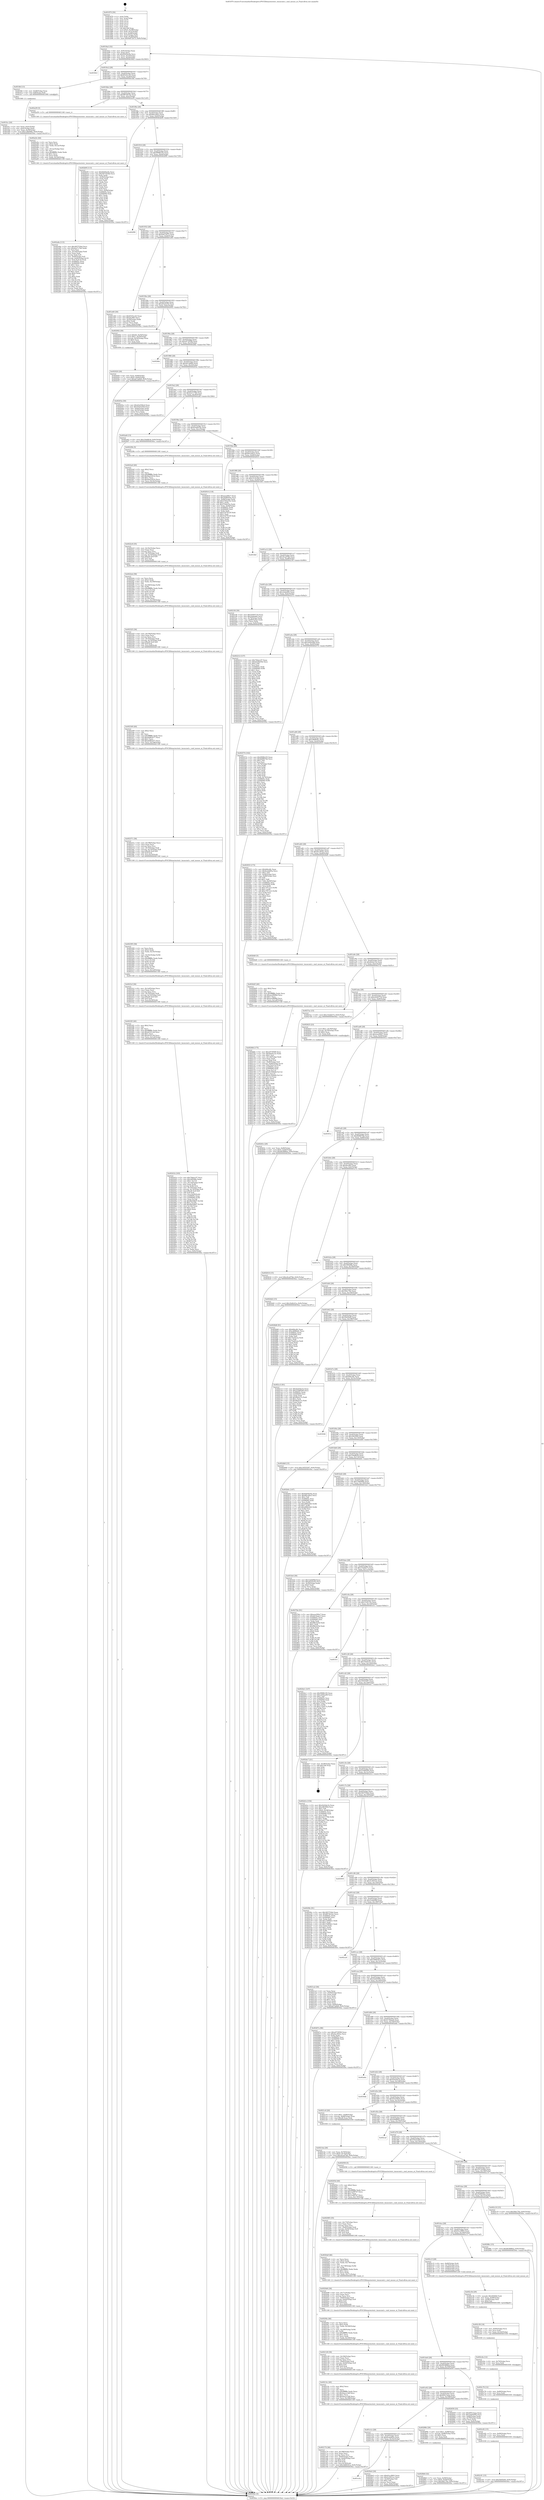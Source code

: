 digraph "0x401870" {
  label = "0x401870 (/mnt/c/Users/mathe/Desktop/tcc/POCII/binaries/extr_tmuxcmd.c_cmd_mouse_at_Final-ollvm.out::main(0))"
  labelloc = "t"
  node[shape=record]

  Entry [label="",width=0.3,height=0.3,shape=circle,fillcolor=black,style=filled]
  "0x4018a2" [label="{
     0x4018a2 [32]\l
     | [instrs]\l
     &nbsp;&nbsp;0x4018a2 \<+6\>: mov -0x9c(%rbp),%eax\l
     &nbsp;&nbsp;0x4018a8 \<+2\>: mov %eax,%ecx\l
     &nbsp;&nbsp;0x4018aa \<+6\>: sub $0x8265be9a,%ecx\l
     &nbsp;&nbsp;0x4018b0 \<+6\>: mov %eax,-0xa0(%rbp)\l
     &nbsp;&nbsp;0x4018b6 \<+6\>: mov %ecx,-0xa4(%rbp)\l
     &nbsp;&nbsp;0x4018bc \<+6\>: je 00000000004030b3 \<main+0x1843\>\l
  }"]
  "0x4030b3" [label="{
     0x4030b3\l
  }", style=dashed]
  "0x4018c2" [label="{
     0x4018c2 [28]\l
     | [instrs]\l
     &nbsp;&nbsp;0x4018c2 \<+5\>: jmp 00000000004018c7 \<main+0x57\>\l
     &nbsp;&nbsp;0x4018c7 \<+6\>: mov -0xa0(%rbp),%eax\l
     &nbsp;&nbsp;0x4018cd \<+5\>: sub $0x8325cc43,%eax\l
     &nbsp;&nbsp;0x4018d2 \<+6\>: mov %eax,-0xa8(%rbp)\l
     &nbsp;&nbsp;0x4018d8 \<+6\>: je 0000000000401fbf \<main+0x74f\>\l
  }"]
  Exit [label="",width=0.3,height=0.3,shape=circle,fillcolor=black,style=filled,peripheries=2]
  "0x401fbf" [label="{
     0x401fbf [13]\l
     | [instrs]\l
     &nbsp;&nbsp;0x401fbf \<+4\>: mov -0x48(%rbp),%rax\l
     &nbsp;&nbsp;0x401fc3 \<+4\>: mov 0x8(%rax),%rdi\l
     &nbsp;&nbsp;0x401fc7 \<+5\>: call 0000000000401060 \<atoi@plt\>\l
     | [calls]\l
     &nbsp;&nbsp;0x401060 \{1\} (unknown)\l
  }"]
  "0x4018de" [label="{
     0x4018de [28]\l
     | [instrs]\l
     &nbsp;&nbsp;0x4018de \<+5\>: jmp 00000000004018e3 \<main+0x73\>\l
     &nbsp;&nbsp;0x4018e3 \<+6\>: mov -0xa0(%rbp),%eax\l
     &nbsp;&nbsp;0x4018e9 \<+5\>: sub $0x8874b1be,%eax\l
     &nbsp;&nbsp;0x4018ee \<+6\>: mov %eax,-0xac(%rbp)\l
     &nbsp;&nbsp;0x4018f4 \<+6\>: je 0000000000402a59 \<main+0x11e9\>\l
  }"]
  "0x402c91" [label="{
     0x402c91 [15]\l
     | [instrs]\l
     &nbsp;&nbsp;0x402c91 \<+10\>: movl $0x5b65b40,-0x9c(%rbp)\l
     &nbsp;&nbsp;0x402c9b \<+5\>: jmp 00000000004030ec \<main+0x187c\>\l
  }"]
  "0x402a59" [label="{
     0x402a59 [5]\l
     | [instrs]\l
     &nbsp;&nbsp;0x402a59 \<+5\>: call 0000000000401160 \<next_i\>\l
     | [calls]\l
     &nbsp;&nbsp;0x401160 \{1\} (/mnt/c/Users/mathe/Desktop/tcc/POCII/binaries/extr_tmuxcmd.c_cmd_mouse_at_Final-ollvm.out::next_i)\l
  }"]
  "0x4018fa" [label="{
     0x4018fa [28]\l
     | [instrs]\l
     &nbsp;&nbsp;0x4018fa \<+5\>: jmp 00000000004018ff \<main+0x8f\>\l
     &nbsp;&nbsp;0x4018ff \<+6\>: mov -0xa0(%rbp),%eax\l
     &nbsp;&nbsp;0x401905 \<+5\>: sub $0x8f2c4de3,%eax\l
     &nbsp;&nbsp;0x40190a \<+6\>: mov %eax,-0xb0(%rbp)\l
     &nbsp;&nbsp;0x401910 \<+6\>: je 0000000000402b9f \<main+0x132f\>\l
  }"]
  "0x402c82" [label="{
     0x402c82 [15]\l
     | [instrs]\l
     &nbsp;&nbsp;0x402c82 \<+7\>: mov -0x90(%rbp),%rcx\l
     &nbsp;&nbsp;0x402c89 \<+3\>: mov %rcx,%rdi\l
     &nbsp;&nbsp;0x402c8c \<+5\>: call 0000000000401030 \<free@plt\>\l
     | [calls]\l
     &nbsp;&nbsp;0x401030 \{1\} (unknown)\l
  }"]
  "0x402b9f" [label="{
     0x402b9f [113]\l
     | [instrs]\l
     &nbsp;&nbsp;0x402b9f \<+5\>: mov $0x8265be9a,%eax\l
     &nbsp;&nbsp;0x402ba4 \<+5\>: mov $0x5972436d,%ecx\l
     &nbsp;&nbsp;0x402ba9 \<+2\>: xor %edx,%edx\l
     &nbsp;&nbsp;0x402bab \<+6\>: mov -0x94(%rbp),%esi\l
     &nbsp;&nbsp;0x402bb1 \<+2\>: mov %edx,%edi\l
     &nbsp;&nbsp;0x402bb3 \<+2\>: sub %esi,%edi\l
     &nbsp;&nbsp;0x402bb5 \<+2\>: mov %edx,%esi\l
     &nbsp;&nbsp;0x402bb7 \<+3\>: sub $0x1,%esi\l
     &nbsp;&nbsp;0x402bba \<+2\>: add %esi,%edi\l
     &nbsp;&nbsp;0x402bbc \<+2\>: mov %edx,%esi\l
     &nbsp;&nbsp;0x402bbe \<+2\>: sub %edi,%esi\l
     &nbsp;&nbsp;0x402bc0 \<+6\>: mov %esi,-0x94(%rbp)\l
     &nbsp;&nbsp;0x402bc6 \<+7\>: mov 0x40605c,%esi\l
     &nbsp;&nbsp;0x402bcd \<+7\>: mov 0x406060,%edi\l
     &nbsp;&nbsp;0x402bd4 \<+3\>: sub $0x1,%edx\l
     &nbsp;&nbsp;0x402bd7 \<+3\>: mov %esi,%r8d\l
     &nbsp;&nbsp;0x402bda \<+3\>: add %edx,%r8d\l
     &nbsp;&nbsp;0x402bdd \<+4\>: imul %r8d,%esi\l
     &nbsp;&nbsp;0x402be1 \<+3\>: and $0x1,%esi\l
     &nbsp;&nbsp;0x402be4 \<+3\>: cmp $0x0,%esi\l
     &nbsp;&nbsp;0x402be7 \<+4\>: sete %r9b\l
     &nbsp;&nbsp;0x402beb \<+3\>: cmp $0xa,%edi\l
     &nbsp;&nbsp;0x402bee \<+4\>: setl %r10b\l
     &nbsp;&nbsp;0x402bf2 \<+3\>: mov %r9b,%r11b\l
     &nbsp;&nbsp;0x402bf5 \<+3\>: and %r10b,%r11b\l
     &nbsp;&nbsp;0x402bf8 \<+3\>: xor %r10b,%r9b\l
     &nbsp;&nbsp;0x402bfb \<+3\>: or %r9b,%r11b\l
     &nbsp;&nbsp;0x402bfe \<+4\>: test $0x1,%r11b\l
     &nbsp;&nbsp;0x402c02 \<+3\>: cmovne %ecx,%eax\l
     &nbsp;&nbsp;0x402c05 \<+6\>: mov %eax,-0x9c(%rbp)\l
     &nbsp;&nbsp;0x402c0b \<+5\>: jmp 00000000004030ec \<main+0x187c\>\l
  }"]
  "0x401916" [label="{
     0x401916 [28]\l
     | [instrs]\l
     &nbsp;&nbsp;0x401916 \<+5\>: jmp 000000000040191b \<main+0xab\>\l
     &nbsp;&nbsp;0x40191b \<+6\>: mov -0xa0(%rbp),%eax\l
     &nbsp;&nbsp;0x401921 \<+5\>: sub $0x999fb105,%eax\l
     &nbsp;&nbsp;0x401926 \<+6\>: mov %eax,-0xb4(%rbp)\l
     &nbsp;&nbsp;0x40192c \<+6\>: je 0000000000402f99 \<main+0x1729\>\l
  }"]
  "0x402c76" [label="{
     0x402c76 [12]\l
     | [instrs]\l
     &nbsp;&nbsp;0x402c76 \<+4\>: mov -0x80(%rbp),%rcx\l
     &nbsp;&nbsp;0x402c7a \<+3\>: mov %rcx,%rdi\l
     &nbsp;&nbsp;0x402c7d \<+5\>: call 0000000000401030 \<free@plt\>\l
     | [calls]\l
     &nbsp;&nbsp;0x401030 \{1\} (unknown)\l
  }"]
  "0x402f99" [label="{
     0x402f99\l
  }", style=dashed]
  "0x401932" [label="{
     0x401932 [28]\l
     | [instrs]\l
     &nbsp;&nbsp;0x401932 \<+5\>: jmp 0000000000401937 \<main+0xc7\>\l
     &nbsp;&nbsp;0x401937 \<+6\>: mov -0xa0(%rbp),%eax\l
     &nbsp;&nbsp;0x40193d \<+5\>: sub $0x9a872075,%eax\l
     &nbsp;&nbsp;0x401942 \<+6\>: mov %eax,-0xb8(%rbp)\l
     &nbsp;&nbsp;0x401948 \<+6\>: je 0000000000401e60 \<main+0x5f0\>\l
  }"]
  "0x402c6a" [label="{
     0x402c6a [12]\l
     | [instrs]\l
     &nbsp;&nbsp;0x402c6a \<+4\>: mov -0x70(%rbp),%rcx\l
     &nbsp;&nbsp;0x402c6e \<+3\>: mov %rcx,%rdi\l
     &nbsp;&nbsp;0x402c71 \<+5\>: call 0000000000401030 \<free@plt\>\l
     | [calls]\l
     &nbsp;&nbsp;0x401030 \{1\} (unknown)\l
  }"]
  "0x401e60" [label="{
     0x401e60 [30]\l
     | [instrs]\l
     &nbsp;&nbsp;0x401e60 \<+5\>: mov $0x8325cc43,%eax\l
     &nbsp;&nbsp;0x401e65 \<+5\>: mov $0xdec983,%ecx\l
     &nbsp;&nbsp;0x401e6a \<+3\>: mov -0x34(%rbp),%edx\l
     &nbsp;&nbsp;0x401e6d \<+3\>: cmp $0x2,%edx\l
     &nbsp;&nbsp;0x401e70 \<+3\>: cmovne %ecx,%eax\l
     &nbsp;&nbsp;0x401e73 \<+6\>: mov %eax,-0x9c(%rbp)\l
     &nbsp;&nbsp;0x401e79 \<+5\>: jmp 00000000004030ec \<main+0x187c\>\l
  }"]
  "0x40194e" [label="{
     0x40194e [28]\l
     | [instrs]\l
     &nbsp;&nbsp;0x40194e \<+5\>: jmp 0000000000401953 \<main+0xe3\>\l
     &nbsp;&nbsp;0x401953 \<+6\>: mov -0xa0(%rbp),%eax\l
     &nbsp;&nbsp;0x401959 \<+5\>: sub $0xa63a5c02,%eax\l
     &nbsp;&nbsp;0x40195e \<+6\>: mov %eax,-0xbc(%rbp)\l
     &nbsp;&nbsp;0x401964 \<+6\>: je 0000000000402002 \<main+0x792\>\l
  }"]
  "0x4030ec" [label="{
     0x4030ec [5]\l
     | [instrs]\l
     &nbsp;&nbsp;0x4030ec \<+5\>: jmp 00000000004018a2 \<main+0x32\>\l
  }"]
  "0x401870" [label="{
     0x401870 [50]\l
     | [instrs]\l
     &nbsp;&nbsp;0x401870 \<+1\>: push %rbp\l
     &nbsp;&nbsp;0x401871 \<+3\>: mov %rsp,%rbp\l
     &nbsp;&nbsp;0x401874 \<+2\>: push %r15\l
     &nbsp;&nbsp;0x401876 \<+2\>: push %r14\l
     &nbsp;&nbsp;0x401878 \<+2\>: push %r13\l
     &nbsp;&nbsp;0x40187a \<+2\>: push %r12\l
     &nbsp;&nbsp;0x40187c \<+1\>: push %rbx\l
     &nbsp;&nbsp;0x40187d \<+7\>: sub $0x1b8,%rsp\l
     &nbsp;&nbsp;0x401884 \<+7\>: movl $0x0,-0x38(%rbp)\l
     &nbsp;&nbsp;0x40188b \<+3\>: mov %edi,-0x3c(%rbp)\l
     &nbsp;&nbsp;0x40188e \<+4\>: mov %rsi,-0x48(%rbp)\l
     &nbsp;&nbsp;0x401892 \<+3\>: mov -0x3c(%rbp),%edi\l
     &nbsp;&nbsp;0x401895 \<+3\>: mov %edi,-0x34(%rbp)\l
     &nbsp;&nbsp;0x401898 \<+10\>: movl $0x9a872075,-0x9c(%rbp)\l
  }"]
  "0x401fcc" [label="{
     0x401fcc [24]\l
     | [instrs]\l
     &nbsp;&nbsp;0x401fcc \<+3\>: mov %eax,-0x4c(%rbp)\l
     &nbsp;&nbsp;0x401fcf \<+3\>: mov -0x4c(%rbp),%eax\l
     &nbsp;&nbsp;0x401fd2 \<+3\>: mov %eax,-0x30(%rbp)\l
     &nbsp;&nbsp;0x401fd5 \<+10\>: movl $0x12fb090b,-0x9c(%rbp)\l
     &nbsp;&nbsp;0x401fdf \<+5\>: jmp 00000000004030ec \<main+0x187c\>\l
  }"]
  "0x402c58" [label="{
     0x402c58 [18]\l
     | [instrs]\l
     &nbsp;&nbsp;0x402c58 \<+4\>: mov -0x60(%rbp),%rcx\l
     &nbsp;&nbsp;0x402c5c \<+3\>: mov %rcx,%rdi\l
     &nbsp;&nbsp;0x402c5f \<+6\>: mov %eax,-0x1b4(%rbp)\l
     &nbsp;&nbsp;0x402c65 \<+5\>: call 0000000000401030 \<free@plt\>\l
     | [calls]\l
     &nbsp;&nbsp;0x401030 \{1\} (unknown)\l
  }"]
  "0x402002" [label="{
     0x402002 [30]\l
     | [instrs]\l
     &nbsp;&nbsp;0x402002 \<+7\>: movl $0x64,-0x50(%rbp)\l
     &nbsp;&nbsp;0x402009 \<+7\>: movl $0x1,-0x54(%rbp)\l
     &nbsp;&nbsp;0x402010 \<+4\>: movslq -0x54(%rbp),%rax\l
     &nbsp;&nbsp;0x402014 \<+4\>: shl $0x5,%rax\l
     &nbsp;&nbsp;0x402018 \<+3\>: mov %rax,%rdi\l
     &nbsp;&nbsp;0x40201b \<+5\>: call 0000000000401050 \<malloc@plt\>\l
     | [calls]\l
     &nbsp;&nbsp;0x401050 \{1\} (unknown)\l
  }"]
  "0x40196a" [label="{
     0x40196a [28]\l
     | [instrs]\l
     &nbsp;&nbsp;0x40196a \<+5\>: jmp 000000000040196f \<main+0xff\>\l
     &nbsp;&nbsp;0x40196f \<+6\>: mov -0xa0(%rbp),%eax\l
     &nbsp;&nbsp;0x401975 \<+5\>: sub $0xa973f598,%eax\l
     &nbsp;&nbsp;0x40197a \<+6\>: mov %eax,-0xc0(%rbp)\l
     &nbsp;&nbsp;0x401980 \<+6\>: je 0000000000402fbb \<main+0x174b\>\l
  }"]
  "0x402c3b" [label="{
     0x402c3b [29]\l
     | [instrs]\l
     &nbsp;&nbsp;0x402c3b \<+10\>: movabs $0x4040b6,%rdi\l
     &nbsp;&nbsp;0x402c45 \<+6\>: mov %eax,-0x98(%rbp)\l
     &nbsp;&nbsp;0x402c4b \<+6\>: mov -0x98(%rbp),%esi\l
     &nbsp;&nbsp;0x402c51 \<+2\>: mov $0x0,%al\l
     &nbsp;&nbsp;0x402c53 \<+5\>: call 0000000000401040 \<printf@plt\>\l
     | [calls]\l
     &nbsp;&nbsp;0x401040 \{1\} (unknown)\l
  }"]
  "0x402fbb" [label="{
     0x402fbb\l
  }", style=dashed]
  "0x401986" [label="{
     0x401986 [28]\l
     | [instrs]\l
     &nbsp;&nbsp;0x401986 \<+5\>: jmp 000000000040198b \<main+0x11b\>\l
     &nbsp;&nbsp;0x40198b \<+6\>: mov -0xa0(%rbp),%eax\l
     &nbsp;&nbsp;0x401991 \<+5\>: sub $0xab7abfb9,%eax\l
     &nbsp;&nbsp;0x401996 \<+6\>: mov %eax,-0xc4(%rbp)\l
     &nbsp;&nbsp;0x40199c \<+6\>: je 000000000040203a \<main+0x7ca\>\l
  }"]
  "0x402a8a" [label="{
     0x402a8a [115]\l
     | [instrs]\l
     &nbsp;&nbsp;0x402a8a \<+5\>: mov $0x365753b4,%ecx\l
     &nbsp;&nbsp;0x402a8f \<+5\>: mov $0xb2e7c7b0,%edx\l
     &nbsp;&nbsp;0x402a94 \<+2\>: xor %esi,%esi\l
     &nbsp;&nbsp;0x402a96 \<+6\>: mov -0x1b0(%rbp),%edi\l
     &nbsp;&nbsp;0x402a9c \<+3\>: imul %eax,%edi\l
     &nbsp;&nbsp;0x402a9f \<+3\>: movslq %edi,%r8\l
     &nbsp;&nbsp;0x402aa2 \<+7\>: mov -0x90(%rbp),%r9\l
     &nbsp;&nbsp;0x402aa9 \<+7\>: movslq -0x94(%rbp),%r10\l
     &nbsp;&nbsp;0x402ab0 \<+4\>: mov %r8,(%r9,%r10,8)\l
     &nbsp;&nbsp;0x402ab4 \<+7\>: mov 0x40605c,%eax\l
     &nbsp;&nbsp;0x402abb \<+7\>: mov 0x406060,%edi\l
     &nbsp;&nbsp;0x402ac2 \<+3\>: sub $0x1,%esi\l
     &nbsp;&nbsp;0x402ac5 \<+3\>: mov %eax,%r11d\l
     &nbsp;&nbsp;0x402ac8 \<+3\>: add %esi,%r11d\l
     &nbsp;&nbsp;0x402acb \<+4\>: imul %r11d,%eax\l
     &nbsp;&nbsp;0x402acf \<+3\>: and $0x1,%eax\l
     &nbsp;&nbsp;0x402ad2 \<+3\>: cmp $0x0,%eax\l
     &nbsp;&nbsp;0x402ad5 \<+3\>: sete %bl\l
     &nbsp;&nbsp;0x402ad8 \<+3\>: cmp $0xa,%edi\l
     &nbsp;&nbsp;0x402adb \<+4\>: setl %r14b\l
     &nbsp;&nbsp;0x402adf \<+3\>: mov %bl,%r15b\l
     &nbsp;&nbsp;0x402ae2 \<+3\>: and %r14b,%r15b\l
     &nbsp;&nbsp;0x402ae5 \<+3\>: xor %r14b,%bl\l
     &nbsp;&nbsp;0x402ae8 \<+3\>: or %bl,%r15b\l
     &nbsp;&nbsp;0x402aeb \<+4\>: test $0x1,%r15b\l
     &nbsp;&nbsp;0x402aef \<+3\>: cmovne %edx,%ecx\l
     &nbsp;&nbsp;0x402af2 \<+6\>: mov %ecx,-0x9c(%rbp)\l
     &nbsp;&nbsp;0x402af8 \<+5\>: jmp 00000000004030ec \<main+0x187c\>\l
  }"]
  "0x40203a" [label="{
     0x40203a [30]\l
     | [instrs]\l
     &nbsp;&nbsp;0x40203a \<+5\>: mov $0x43e556e4,%eax\l
     &nbsp;&nbsp;0x40203f \<+5\>: mov $0x554323b9,%ecx\l
     &nbsp;&nbsp;0x402044 \<+3\>: mov -0x64(%rbp),%edx\l
     &nbsp;&nbsp;0x402047 \<+3\>: cmp -0x54(%rbp),%edx\l
     &nbsp;&nbsp;0x40204a \<+3\>: cmovl %ecx,%eax\l
     &nbsp;&nbsp;0x40204d \<+6\>: mov %eax,-0x9c(%rbp)\l
     &nbsp;&nbsp;0x402053 \<+5\>: jmp 00000000004030ec \<main+0x187c\>\l
  }"]
  "0x4019a2" [label="{
     0x4019a2 [28]\l
     | [instrs]\l
     &nbsp;&nbsp;0x4019a2 \<+5\>: jmp 00000000004019a7 \<main+0x137\>\l
     &nbsp;&nbsp;0x4019a7 \<+6\>: mov -0xa0(%rbp),%eax\l
     &nbsp;&nbsp;0x4019ad \<+5\>: sub $0xb2e7c7b0,%eax\l
     &nbsp;&nbsp;0x4019b2 \<+6\>: mov %eax,-0xc8(%rbp)\l
     &nbsp;&nbsp;0x4019b8 \<+6\>: je 0000000000402afd \<main+0x128d\>\l
  }"]
  "0x402a5e" [label="{
     0x402a5e [44]\l
     | [instrs]\l
     &nbsp;&nbsp;0x402a5e \<+2\>: xor %ecx,%ecx\l
     &nbsp;&nbsp;0x402a60 \<+5\>: mov $0x2,%edx\l
     &nbsp;&nbsp;0x402a65 \<+6\>: mov %edx,-0x1ac(%rbp)\l
     &nbsp;&nbsp;0x402a6b \<+1\>: cltd\l
     &nbsp;&nbsp;0x402a6c \<+6\>: mov -0x1ac(%rbp),%esi\l
     &nbsp;&nbsp;0x402a72 \<+2\>: idiv %esi\l
     &nbsp;&nbsp;0x402a74 \<+6\>: imul $0xfffffffe,%edx,%edx\l
     &nbsp;&nbsp;0x402a7a \<+3\>: sub $0x1,%ecx\l
     &nbsp;&nbsp;0x402a7d \<+2\>: sub %ecx,%edx\l
     &nbsp;&nbsp;0x402a7f \<+6\>: mov %edx,-0x1b0(%rbp)\l
     &nbsp;&nbsp;0x402a85 \<+5\>: call 0000000000401160 \<next_i\>\l
     | [calls]\l
     &nbsp;&nbsp;0x401160 \{1\} (/mnt/c/Users/mathe/Desktop/tcc/POCII/binaries/extr_tmuxcmd.c_cmd_mouse_at_Final-ollvm.out::next_i)\l
  }"]
  "0x402afd" [label="{
     0x402afd [15]\l
     | [instrs]\l
     &nbsp;&nbsp;0x402afd \<+10\>: movl $0x104dfb3d,-0x9c(%rbp)\l
     &nbsp;&nbsp;0x402b07 \<+5\>: jmp 00000000004030ec \<main+0x187c\>\l
  }"]
  "0x4019be" [label="{
     0x4019be [28]\l
     | [instrs]\l
     &nbsp;&nbsp;0x4019be \<+5\>: jmp 00000000004019c3 \<main+0x153\>\l
     &nbsp;&nbsp;0x4019c3 \<+6\>: mov -0xa0(%rbp),%eax\l
     &nbsp;&nbsp;0x4019c9 \<+5\>: sub $0xb5e6b55b,%eax\l
     &nbsp;&nbsp;0x4019ce \<+6\>: mov %eax,-0xcc(%rbp)\l
     &nbsp;&nbsp;0x4019d4 \<+6\>: je 000000000040229b \<main+0xa2b\>\l
  }"]
  "0x401e3a" [label="{
     0x401e3a\l
  }", style=dashed]
  "0x40229b" [label="{
     0x40229b [5]\l
     | [instrs]\l
     &nbsp;&nbsp;0x40229b \<+5\>: call 0000000000401160 \<next_i\>\l
     | [calls]\l
     &nbsp;&nbsp;0x401160 \{1\} (/mnt/c/Users/mathe/Desktop/tcc/POCII/binaries/extr_tmuxcmd.c_cmd_mouse_at_Final-ollvm.out::next_i)\l
  }"]
  "0x4019da" [label="{
     0x4019da [28]\l
     | [instrs]\l
     &nbsp;&nbsp;0x4019da \<+5\>: jmp 00000000004019df \<main+0x16f\>\l
     &nbsp;&nbsp;0x4019df \<+6\>: mov -0xa0(%rbp),%eax\l
     &nbsp;&nbsp;0x4019e5 \<+5\>: sub $0xb614abc5,%eax\l
     &nbsp;&nbsp;0x4019ea \<+6\>: mov %eax,-0xd0(%rbp)\l
     &nbsp;&nbsp;0x4019f0 \<+6\>: je 0000000000402816 \<main+0xfa6\>\l
  }"]
  "0x4029e0" [label="{
     0x4029e0 [30]\l
     | [instrs]\l
     &nbsp;&nbsp;0x4029e0 \<+5\>: mov $0x63cc9903,%eax\l
     &nbsp;&nbsp;0x4029e5 \<+5\>: mov $0x3c3931ec,%ecx\l
     &nbsp;&nbsp;0x4029ea \<+3\>: mov -0x29(%rbp),%dl\l
     &nbsp;&nbsp;0x4029ed \<+3\>: test $0x1,%dl\l
     &nbsp;&nbsp;0x4029f0 \<+3\>: cmovne %ecx,%eax\l
     &nbsp;&nbsp;0x4029f3 \<+6\>: mov %eax,-0x9c(%rbp)\l
     &nbsp;&nbsp;0x4029f9 \<+5\>: jmp 00000000004030ec \<main+0x187c\>\l
  }"]
  "0x402816" [label="{
     0x402816 [118]\l
     | [instrs]\l
     &nbsp;&nbsp;0x402816 \<+5\>: mov $0xeea290a7,%eax\l
     &nbsp;&nbsp;0x40281b \<+5\>: mov $0x5b9850ae,%ecx\l
     &nbsp;&nbsp;0x402820 \<+6\>: mov -0x84(%rbp),%edx\l
     &nbsp;&nbsp;0x402826 \<+6\>: add $0x576da33a,%edx\l
     &nbsp;&nbsp;0x40282c \<+3\>: add $0x1,%edx\l
     &nbsp;&nbsp;0x40282f \<+6\>: sub $0x576da33a,%edx\l
     &nbsp;&nbsp;0x402835 \<+6\>: mov %edx,-0x84(%rbp)\l
     &nbsp;&nbsp;0x40283b \<+7\>: mov 0x40605c,%edx\l
     &nbsp;&nbsp;0x402842 \<+7\>: mov 0x406060,%esi\l
     &nbsp;&nbsp;0x402849 \<+2\>: mov %edx,%edi\l
     &nbsp;&nbsp;0x40284b \<+6\>: add $0x51679129,%edi\l
     &nbsp;&nbsp;0x402851 \<+3\>: sub $0x1,%edi\l
     &nbsp;&nbsp;0x402854 \<+6\>: sub $0x51679129,%edi\l
     &nbsp;&nbsp;0x40285a \<+3\>: imul %edi,%edx\l
     &nbsp;&nbsp;0x40285d \<+3\>: and $0x1,%edx\l
     &nbsp;&nbsp;0x402860 \<+3\>: cmp $0x0,%edx\l
     &nbsp;&nbsp;0x402863 \<+4\>: sete %r8b\l
     &nbsp;&nbsp;0x402867 \<+3\>: cmp $0xa,%esi\l
     &nbsp;&nbsp;0x40286a \<+4\>: setl %r9b\l
     &nbsp;&nbsp;0x40286e \<+3\>: mov %r8b,%r10b\l
     &nbsp;&nbsp;0x402871 \<+3\>: and %r9b,%r10b\l
     &nbsp;&nbsp;0x402874 \<+3\>: xor %r9b,%r8b\l
     &nbsp;&nbsp;0x402877 \<+3\>: or %r8b,%r10b\l
     &nbsp;&nbsp;0x40287a \<+4\>: test $0x1,%r10b\l
     &nbsp;&nbsp;0x40287e \<+3\>: cmovne %ecx,%eax\l
     &nbsp;&nbsp;0x402881 \<+6\>: mov %eax,-0x9c(%rbp)\l
     &nbsp;&nbsp;0x402887 \<+5\>: jmp 00000000004030ec \<main+0x187c\>\l
  }"]
  "0x4019f6" [label="{
     0x4019f6 [28]\l
     | [instrs]\l
     &nbsp;&nbsp;0x4019f6 \<+5\>: jmp 00000000004019fb \<main+0x18b\>\l
     &nbsp;&nbsp;0x4019fb \<+6\>: mov -0xa0(%rbp),%eax\l
     &nbsp;&nbsp;0x401a01 \<+5\>: sub $0xc515e3a9,%eax\l
     &nbsp;&nbsp;0x401a06 \<+6\>: mov %eax,-0xd4(%rbp)\l
     &nbsp;&nbsp;0x401a0c \<+6\>: je 0000000000401fb0 \<main+0x740\>\l
  }"]
  "0x4028b8" [label="{
     0x4028b8 [32]\l
     | [instrs]\l
     &nbsp;&nbsp;0x4028b8 \<+7\>: mov %rax,-0x90(%rbp)\l
     &nbsp;&nbsp;0x4028bf \<+10\>: movl $0x0,-0x94(%rbp)\l
     &nbsp;&nbsp;0x4028c9 \<+10\>: movl $0x56b176a,-0x9c(%rbp)\l
     &nbsp;&nbsp;0x4028d3 \<+5\>: jmp 00000000004030ec \<main+0x187c\>\l
  }"]
  "0x401fb0" [label="{
     0x401fb0\l
  }", style=dashed]
  "0x401a12" [label="{
     0x401a12 [28]\l
     | [instrs]\l
     &nbsp;&nbsp;0x401a12 \<+5\>: jmp 0000000000401a17 \<main+0x1a7\>\l
     &nbsp;&nbsp;0x401a17 \<+6\>: mov -0xa0(%rbp),%eax\l
     &nbsp;&nbsp;0x401a1d \<+5\>: sub $0xc6ca07bb,%eax\l
     &nbsp;&nbsp;0x401a22 \<+6\>: mov %eax,-0xd8(%rbp)\l
     &nbsp;&nbsp;0x401a28 \<+6\>: je 00000000004021f4 \<main+0x984\>\l
  }"]
  "0x401e1e" [label="{
     0x401e1e [28]\l
     | [instrs]\l
     &nbsp;&nbsp;0x401e1e \<+5\>: jmp 0000000000401e23 \<main+0x5b3\>\l
     &nbsp;&nbsp;0x401e23 \<+6\>: mov -0xa0(%rbp),%eax\l
     &nbsp;&nbsp;0x401e29 \<+5\>: sub $0x6cebd93a,%eax\l
     &nbsp;&nbsp;0x401e2e \<+6\>: mov %eax,-0x16c(%rbp)\l
     &nbsp;&nbsp;0x401e34 \<+6\>: je 00000000004029e0 \<main+0x1170\>\l
  }"]
  "0x4021f4" [label="{
     0x4021f4 [30]\l
     | [instrs]\l
     &nbsp;&nbsp;0x4021f4 \<+5\>: mov $0xe4565718,%eax\l
     &nbsp;&nbsp;0x4021f9 \<+5\>: mov $0xcb4def62,%ecx\l
     &nbsp;&nbsp;0x4021fe \<+3\>: mov -0x74(%rbp),%edx\l
     &nbsp;&nbsp;0x402201 \<+3\>: cmp -0x68(%rbp),%edx\l
     &nbsp;&nbsp;0x402204 \<+3\>: cmovl %ecx,%eax\l
     &nbsp;&nbsp;0x402207 \<+6\>: mov %eax,-0x9c(%rbp)\l
     &nbsp;&nbsp;0x40220d \<+5\>: jmp 00000000004030ec \<main+0x187c\>\l
  }"]
  "0x401a2e" [label="{
     0x401a2e [28]\l
     | [instrs]\l
     &nbsp;&nbsp;0x401a2e \<+5\>: jmp 0000000000401a33 \<main+0x1c3\>\l
     &nbsp;&nbsp;0x401a33 \<+6\>: mov -0xa0(%rbp),%eax\l
     &nbsp;&nbsp;0x401a39 \<+5\>: sub $0xcb4def62,%eax\l
     &nbsp;&nbsp;0x401a3e \<+6\>: mov %eax,-0xdc(%rbp)\l
     &nbsp;&nbsp;0x401a44 \<+6\>: je 0000000000402212 \<main+0x9a2\>\l
  }"]
  "0x40289b" [label="{
     0x40289b [29]\l
     | [instrs]\l
     &nbsp;&nbsp;0x40289b \<+10\>: movl $0x1,-0x88(%rbp)\l
     &nbsp;&nbsp;0x4028a5 \<+7\>: movslq -0x88(%rbp),%rax\l
     &nbsp;&nbsp;0x4028ac \<+4\>: shl $0x3,%rax\l
     &nbsp;&nbsp;0x4028b0 \<+3\>: mov %rax,%rdi\l
     &nbsp;&nbsp;0x4028b3 \<+5\>: call 0000000000401050 \<malloc@plt\>\l
     | [calls]\l
     &nbsp;&nbsp;0x401050 \{1\} (unknown)\l
  }"]
  "0x402212" [label="{
     0x402212 [137]\l
     | [instrs]\l
     &nbsp;&nbsp;0x402212 \<+5\>: mov $0x79dee1f7,%eax\l
     &nbsp;&nbsp;0x402217 \<+5\>: mov $0xb5e6b55b,%ecx\l
     &nbsp;&nbsp;0x40221c \<+2\>: mov $0x1,%dl\l
     &nbsp;&nbsp;0x40221e \<+2\>: xor %esi,%esi\l
     &nbsp;&nbsp;0x402220 \<+7\>: mov 0x40605c,%edi\l
     &nbsp;&nbsp;0x402227 \<+8\>: mov 0x406060,%r8d\l
     &nbsp;&nbsp;0x40222f \<+3\>: sub $0x1,%esi\l
     &nbsp;&nbsp;0x402232 \<+3\>: mov %edi,%r9d\l
     &nbsp;&nbsp;0x402235 \<+3\>: add %esi,%r9d\l
     &nbsp;&nbsp;0x402238 \<+4\>: imul %r9d,%edi\l
     &nbsp;&nbsp;0x40223c \<+3\>: and $0x1,%edi\l
     &nbsp;&nbsp;0x40223f \<+3\>: cmp $0x0,%edi\l
     &nbsp;&nbsp;0x402242 \<+4\>: sete %r10b\l
     &nbsp;&nbsp;0x402246 \<+4\>: cmp $0xa,%r8d\l
     &nbsp;&nbsp;0x40224a \<+4\>: setl %r11b\l
     &nbsp;&nbsp;0x40224e \<+3\>: mov %r10b,%bl\l
     &nbsp;&nbsp;0x402251 \<+3\>: xor $0xff,%bl\l
     &nbsp;&nbsp;0x402254 \<+3\>: mov %r11b,%r14b\l
     &nbsp;&nbsp;0x402257 \<+4\>: xor $0xff,%r14b\l
     &nbsp;&nbsp;0x40225b \<+3\>: xor $0x0,%dl\l
     &nbsp;&nbsp;0x40225e \<+3\>: mov %bl,%r15b\l
     &nbsp;&nbsp;0x402261 \<+4\>: and $0x0,%r15b\l
     &nbsp;&nbsp;0x402265 \<+3\>: and %dl,%r10b\l
     &nbsp;&nbsp;0x402268 \<+3\>: mov %r14b,%r12b\l
     &nbsp;&nbsp;0x40226b \<+4\>: and $0x0,%r12b\l
     &nbsp;&nbsp;0x40226f \<+3\>: and %dl,%r11b\l
     &nbsp;&nbsp;0x402272 \<+3\>: or %r10b,%r15b\l
     &nbsp;&nbsp;0x402275 \<+3\>: or %r11b,%r12b\l
     &nbsp;&nbsp;0x402278 \<+3\>: xor %r12b,%r15b\l
     &nbsp;&nbsp;0x40227b \<+3\>: or %r14b,%bl\l
     &nbsp;&nbsp;0x40227e \<+3\>: xor $0xff,%bl\l
     &nbsp;&nbsp;0x402281 \<+3\>: or $0x0,%dl\l
     &nbsp;&nbsp;0x402284 \<+2\>: and %dl,%bl\l
     &nbsp;&nbsp;0x402286 \<+3\>: or %bl,%r15b\l
     &nbsp;&nbsp;0x402289 \<+4\>: test $0x1,%r15b\l
     &nbsp;&nbsp;0x40228d \<+3\>: cmovne %ecx,%eax\l
     &nbsp;&nbsp;0x402290 \<+6\>: mov %eax,-0x9c(%rbp)\l
     &nbsp;&nbsp;0x402296 \<+5\>: jmp 00000000004030ec \<main+0x187c\>\l
  }"]
  "0x401a4a" [label="{
     0x401a4a [28]\l
     | [instrs]\l
     &nbsp;&nbsp;0x401a4a \<+5\>: jmp 0000000000401a4f \<main+0x1df\>\l
     &nbsp;&nbsp;0x401a4f \<+6\>: mov -0xa0(%rbp),%eax\l
     &nbsp;&nbsp;0x401a55 \<+5\>: sub $0xcd50ea08,%eax\l
     &nbsp;&nbsp;0x401a5a \<+6\>: mov %eax,-0xe0(%rbp)\l
     &nbsp;&nbsp;0x401a60 \<+6\>: je 0000000000402574 \<main+0xd04\>\l
  }"]
  "0x4026fd" [label="{
     0x4026fd [175]\l
     | [instrs]\l
     &nbsp;&nbsp;0x4026fd \<+5\>: mov $0xa973f598,%ecx\l
     &nbsp;&nbsp;0x402702 \<+5\>: mov $0xdfc6e12e,%edx\l
     &nbsp;&nbsp;0x402707 \<+3\>: mov $0x1,%sil\l
     &nbsp;&nbsp;0x40270a \<+6\>: mov -0x1a8(%rbp),%edi\l
     &nbsp;&nbsp;0x402710 \<+3\>: imul %eax,%edi\l
     &nbsp;&nbsp;0x402713 \<+3\>: movslq %edi,%r8\l
     &nbsp;&nbsp;0x402716 \<+4\>: mov -0x80(%rbp),%r9\l
     &nbsp;&nbsp;0x40271a \<+7\>: movslq -0x84(%rbp),%r10\l
     &nbsp;&nbsp;0x402721 \<+4\>: mov %r8,(%r9,%r10,8)\l
     &nbsp;&nbsp;0x402725 \<+7\>: mov 0x40605c,%eax\l
     &nbsp;&nbsp;0x40272c \<+7\>: mov 0x406060,%edi\l
     &nbsp;&nbsp;0x402733 \<+3\>: mov %eax,%r11d\l
     &nbsp;&nbsp;0x402736 \<+7\>: add $0x413594d4,%r11d\l
     &nbsp;&nbsp;0x40273d \<+4\>: sub $0x1,%r11d\l
     &nbsp;&nbsp;0x402741 \<+7\>: sub $0x413594d4,%r11d\l
     &nbsp;&nbsp;0x402748 \<+4\>: imul %r11d,%eax\l
     &nbsp;&nbsp;0x40274c \<+3\>: and $0x1,%eax\l
     &nbsp;&nbsp;0x40274f \<+3\>: cmp $0x0,%eax\l
     &nbsp;&nbsp;0x402752 \<+3\>: sete %bl\l
     &nbsp;&nbsp;0x402755 \<+3\>: cmp $0xa,%edi\l
     &nbsp;&nbsp;0x402758 \<+4\>: setl %r14b\l
     &nbsp;&nbsp;0x40275c \<+3\>: mov %bl,%r15b\l
     &nbsp;&nbsp;0x40275f \<+4\>: xor $0xff,%r15b\l
     &nbsp;&nbsp;0x402763 \<+3\>: mov %r14b,%r12b\l
     &nbsp;&nbsp;0x402766 \<+4\>: xor $0xff,%r12b\l
     &nbsp;&nbsp;0x40276a \<+4\>: xor $0x1,%sil\l
     &nbsp;&nbsp;0x40276e \<+3\>: mov %r15b,%r13b\l
     &nbsp;&nbsp;0x402771 \<+4\>: and $0xff,%r13b\l
     &nbsp;&nbsp;0x402775 \<+3\>: and %sil,%bl\l
     &nbsp;&nbsp;0x402778 \<+3\>: mov %r12b,%al\l
     &nbsp;&nbsp;0x40277b \<+2\>: and $0xff,%al\l
     &nbsp;&nbsp;0x40277d \<+3\>: and %sil,%r14b\l
     &nbsp;&nbsp;0x402780 \<+3\>: or %bl,%r13b\l
     &nbsp;&nbsp;0x402783 \<+3\>: or %r14b,%al\l
     &nbsp;&nbsp;0x402786 \<+3\>: xor %al,%r13b\l
     &nbsp;&nbsp;0x402789 \<+3\>: or %r12b,%r15b\l
     &nbsp;&nbsp;0x40278c \<+4\>: xor $0xff,%r15b\l
     &nbsp;&nbsp;0x402790 \<+4\>: or $0x1,%sil\l
     &nbsp;&nbsp;0x402794 \<+3\>: and %sil,%r15b\l
     &nbsp;&nbsp;0x402797 \<+3\>: or %r15b,%r13b\l
     &nbsp;&nbsp;0x40279a \<+4\>: test $0x1,%r13b\l
     &nbsp;&nbsp;0x40279e \<+3\>: cmovne %edx,%ecx\l
     &nbsp;&nbsp;0x4027a1 \<+6\>: mov %ecx,-0x9c(%rbp)\l
     &nbsp;&nbsp;0x4027a7 \<+5\>: jmp 00000000004030ec \<main+0x187c\>\l
  }"]
  "0x402574" [label="{
     0x402574 [162]\l
     | [instrs]\l
     &nbsp;&nbsp;0x402574 \<+5\>: mov $0x999fb105,%eax\l
     &nbsp;&nbsp;0x402579 \<+5\>: mov $0xfb8867bb,%ecx\l
     &nbsp;&nbsp;0x40257e \<+2\>: mov $0x1,%dl\l
     &nbsp;&nbsp;0x402580 \<+2\>: xor %esi,%esi\l
     &nbsp;&nbsp;0x402582 \<+3\>: mov -0x74(%rbp),%edi\l
     &nbsp;&nbsp;0x402585 \<+3\>: mov %esi,%r8d\l
     &nbsp;&nbsp;0x402588 \<+3\>: sub %edi,%r8d\l
     &nbsp;&nbsp;0x40258b \<+2\>: mov %esi,%edi\l
     &nbsp;&nbsp;0x40258d \<+3\>: sub $0x1,%edi\l
     &nbsp;&nbsp;0x402590 \<+3\>: add %edi,%r8d\l
     &nbsp;&nbsp;0x402593 \<+2\>: mov %esi,%edi\l
     &nbsp;&nbsp;0x402595 \<+3\>: sub %r8d,%edi\l
     &nbsp;&nbsp;0x402598 \<+3\>: mov %edi,-0x74(%rbp)\l
     &nbsp;&nbsp;0x40259b \<+7\>: mov 0x40605c,%edi\l
     &nbsp;&nbsp;0x4025a2 \<+8\>: mov 0x406060,%r8d\l
     &nbsp;&nbsp;0x4025aa \<+3\>: sub $0x1,%esi\l
     &nbsp;&nbsp;0x4025ad \<+3\>: mov %edi,%r9d\l
     &nbsp;&nbsp;0x4025b0 \<+3\>: add %esi,%r9d\l
     &nbsp;&nbsp;0x4025b3 \<+4\>: imul %r9d,%edi\l
     &nbsp;&nbsp;0x4025b7 \<+3\>: and $0x1,%edi\l
     &nbsp;&nbsp;0x4025ba \<+3\>: cmp $0x0,%edi\l
     &nbsp;&nbsp;0x4025bd \<+4\>: sete %r10b\l
     &nbsp;&nbsp;0x4025c1 \<+4\>: cmp $0xa,%r8d\l
     &nbsp;&nbsp;0x4025c5 \<+4\>: setl %r11b\l
     &nbsp;&nbsp;0x4025c9 \<+3\>: mov %r10b,%bl\l
     &nbsp;&nbsp;0x4025cc \<+3\>: xor $0xff,%bl\l
     &nbsp;&nbsp;0x4025cf \<+3\>: mov %r11b,%r14b\l
     &nbsp;&nbsp;0x4025d2 \<+4\>: xor $0xff,%r14b\l
     &nbsp;&nbsp;0x4025d6 \<+3\>: xor $0x0,%dl\l
     &nbsp;&nbsp;0x4025d9 \<+3\>: mov %bl,%r15b\l
     &nbsp;&nbsp;0x4025dc \<+4\>: and $0x0,%r15b\l
     &nbsp;&nbsp;0x4025e0 \<+3\>: and %dl,%r10b\l
     &nbsp;&nbsp;0x4025e3 \<+3\>: mov %r14b,%r12b\l
     &nbsp;&nbsp;0x4025e6 \<+4\>: and $0x0,%r12b\l
     &nbsp;&nbsp;0x4025ea \<+3\>: and %dl,%r11b\l
     &nbsp;&nbsp;0x4025ed \<+3\>: or %r10b,%r15b\l
     &nbsp;&nbsp;0x4025f0 \<+3\>: or %r11b,%r12b\l
     &nbsp;&nbsp;0x4025f3 \<+3\>: xor %r12b,%r15b\l
     &nbsp;&nbsp;0x4025f6 \<+3\>: or %r14b,%bl\l
     &nbsp;&nbsp;0x4025f9 \<+3\>: xor $0xff,%bl\l
     &nbsp;&nbsp;0x4025fc \<+3\>: or $0x0,%dl\l
     &nbsp;&nbsp;0x4025ff \<+2\>: and %dl,%bl\l
     &nbsp;&nbsp;0x402601 \<+3\>: or %bl,%r15b\l
     &nbsp;&nbsp;0x402604 \<+4\>: test $0x1,%r15b\l
     &nbsp;&nbsp;0x402608 \<+3\>: cmovne %ecx,%eax\l
     &nbsp;&nbsp;0x40260b \<+6\>: mov %eax,-0x9c(%rbp)\l
     &nbsp;&nbsp;0x402611 \<+5\>: jmp 00000000004030ec \<main+0x187c\>\l
  }"]
  "0x401a66" [label="{
     0x401a66 [28]\l
     | [instrs]\l
     &nbsp;&nbsp;0x401a66 \<+5\>: jmp 0000000000401a6b \<main+0x1fb\>\l
     &nbsp;&nbsp;0x401a6b \<+6\>: mov -0xa0(%rbp),%eax\l
     &nbsp;&nbsp;0x401a71 \<+5\>: sub $0xcd696e6c,%eax\l
     &nbsp;&nbsp;0x401a76 \<+6\>: mov %eax,-0xe4(%rbp)\l
     &nbsp;&nbsp;0x401a7c \<+6\>: je 0000000000402933 \<main+0x10c3\>\l
  }"]
  "0x4026d5" [label="{
     0x4026d5 [40]\l
     | [instrs]\l
     &nbsp;&nbsp;0x4026d5 \<+5\>: mov $0x2,%ecx\l
     &nbsp;&nbsp;0x4026da \<+1\>: cltd\l
     &nbsp;&nbsp;0x4026db \<+2\>: idiv %ecx\l
     &nbsp;&nbsp;0x4026dd \<+6\>: imul $0xfffffffe,%edx,%ecx\l
     &nbsp;&nbsp;0x4026e3 \<+6\>: sub $0xace9688d,%ecx\l
     &nbsp;&nbsp;0x4026e9 \<+3\>: add $0x1,%ecx\l
     &nbsp;&nbsp;0x4026ec \<+6\>: add $0xace9688d,%ecx\l
     &nbsp;&nbsp;0x4026f2 \<+6\>: mov %ecx,-0x1a8(%rbp)\l
     &nbsp;&nbsp;0x4026f8 \<+5\>: call 0000000000401160 \<next_i\>\l
     | [calls]\l
     &nbsp;&nbsp;0x401160 \{1\} (/mnt/c/Users/mathe/Desktop/tcc/POCII/binaries/extr_tmuxcmd.c_cmd_mouse_at_Final-ollvm.out::next_i)\l
  }"]
  "0x402933" [label="{
     0x402933 [173]\l
     | [instrs]\l
     &nbsp;&nbsp;0x402933 \<+5\>: mov $0xb6bcdfc,%eax\l
     &nbsp;&nbsp;0x402938 \<+5\>: mov $0x6cebd93a,%ecx\l
     &nbsp;&nbsp;0x40293d \<+2\>: mov $0x1,%dl\l
     &nbsp;&nbsp;0x40293f \<+6\>: mov -0x94(%rbp),%esi\l
     &nbsp;&nbsp;0x402945 \<+6\>: cmp -0x88(%rbp),%esi\l
     &nbsp;&nbsp;0x40294b \<+4\>: setl %dil\l
     &nbsp;&nbsp;0x40294f \<+4\>: and $0x1,%dil\l
     &nbsp;&nbsp;0x402953 \<+4\>: mov %dil,-0x29(%rbp)\l
     &nbsp;&nbsp;0x402957 \<+7\>: mov 0x40605c,%esi\l
     &nbsp;&nbsp;0x40295e \<+8\>: mov 0x406060,%r8d\l
     &nbsp;&nbsp;0x402966 \<+3\>: mov %esi,%r9d\l
     &nbsp;&nbsp;0x402969 \<+7\>: sub $0xc797c2c3,%r9d\l
     &nbsp;&nbsp;0x402970 \<+4\>: sub $0x1,%r9d\l
     &nbsp;&nbsp;0x402974 \<+7\>: add $0xc797c2c3,%r9d\l
     &nbsp;&nbsp;0x40297b \<+4\>: imul %r9d,%esi\l
     &nbsp;&nbsp;0x40297f \<+3\>: and $0x1,%esi\l
     &nbsp;&nbsp;0x402982 \<+3\>: cmp $0x0,%esi\l
     &nbsp;&nbsp;0x402985 \<+4\>: sete %dil\l
     &nbsp;&nbsp;0x402989 \<+4\>: cmp $0xa,%r8d\l
     &nbsp;&nbsp;0x40298d \<+4\>: setl %r10b\l
     &nbsp;&nbsp;0x402991 \<+3\>: mov %dil,%r11b\l
     &nbsp;&nbsp;0x402994 \<+4\>: xor $0xff,%r11b\l
     &nbsp;&nbsp;0x402998 \<+3\>: mov %r10b,%bl\l
     &nbsp;&nbsp;0x40299b \<+3\>: xor $0xff,%bl\l
     &nbsp;&nbsp;0x40299e \<+3\>: xor $0x0,%dl\l
     &nbsp;&nbsp;0x4029a1 \<+3\>: mov %r11b,%r14b\l
     &nbsp;&nbsp;0x4029a4 \<+4\>: and $0x0,%r14b\l
     &nbsp;&nbsp;0x4029a8 \<+3\>: and %dl,%dil\l
     &nbsp;&nbsp;0x4029ab \<+3\>: mov %bl,%r15b\l
     &nbsp;&nbsp;0x4029ae \<+4\>: and $0x0,%r15b\l
     &nbsp;&nbsp;0x4029b2 \<+3\>: and %dl,%r10b\l
     &nbsp;&nbsp;0x4029b5 \<+3\>: or %dil,%r14b\l
     &nbsp;&nbsp;0x4029b8 \<+3\>: or %r10b,%r15b\l
     &nbsp;&nbsp;0x4029bb \<+3\>: xor %r15b,%r14b\l
     &nbsp;&nbsp;0x4029be \<+3\>: or %bl,%r11b\l
     &nbsp;&nbsp;0x4029c1 \<+4\>: xor $0xff,%r11b\l
     &nbsp;&nbsp;0x4029c5 \<+3\>: or $0x0,%dl\l
     &nbsp;&nbsp;0x4029c8 \<+3\>: and %dl,%r11b\l
     &nbsp;&nbsp;0x4029cb \<+3\>: or %r11b,%r14b\l
     &nbsp;&nbsp;0x4029ce \<+4\>: test $0x1,%r14b\l
     &nbsp;&nbsp;0x4029d2 \<+3\>: cmovne %ecx,%eax\l
     &nbsp;&nbsp;0x4029d5 \<+6\>: mov %eax,-0x9c(%rbp)\l
     &nbsp;&nbsp;0x4029db \<+5\>: jmp 00000000004030ec \<main+0x187c\>\l
  }"]
  "0x401a82" [label="{
     0x401a82 [28]\l
     | [instrs]\l
     &nbsp;&nbsp;0x401a82 \<+5\>: jmp 0000000000401a87 \<main+0x217\>\l
     &nbsp;&nbsp;0x401a87 \<+6\>: mov -0xa0(%rbp),%eax\l
     &nbsp;&nbsp;0x401a8d \<+5\>: sub $0xdec363ec,%eax\l
     &nbsp;&nbsp;0x401a92 \<+6\>: mov %eax,-0xe8(%rbp)\l
     &nbsp;&nbsp;0x401a98 \<+6\>: je 00000000004026d0 \<main+0xe60\>\l
  }"]
  "0x401e02" [label="{
     0x401e02 [28]\l
     | [instrs]\l
     &nbsp;&nbsp;0x401e02 \<+5\>: jmp 0000000000401e07 \<main+0x597\>\l
     &nbsp;&nbsp;0x401e07 \<+6\>: mov -0xa0(%rbp),%eax\l
     &nbsp;&nbsp;0x401e0d \<+5\>: sub $0x69513aaa,%eax\l
     &nbsp;&nbsp;0x401e12 \<+6\>: mov %eax,-0x168(%rbp)\l
     &nbsp;&nbsp;0x401e18 \<+6\>: je 000000000040289b \<main+0x102b\>\l
  }"]
  "0x4026d0" [label="{
     0x4026d0 [5]\l
     | [instrs]\l
     &nbsp;&nbsp;0x4026d0 \<+5\>: call 0000000000401160 \<next_i\>\l
     | [calls]\l
     &nbsp;&nbsp;0x401160 \{1\} (/mnt/c/Users/mathe/Desktop/tcc/POCII/binaries/extr_tmuxcmd.c_cmd_mouse_at_Final-ollvm.out::next_i)\l
  }"]
  "0x401a9e" [label="{
     0x401a9e [28]\l
     | [instrs]\l
     &nbsp;&nbsp;0x401a9e \<+5\>: jmp 0000000000401aa3 \<main+0x233\>\l
     &nbsp;&nbsp;0x401aa3 \<+6\>: mov -0xa0(%rbp),%eax\l
     &nbsp;&nbsp;0x401aa9 \<+5\>: sub $0xdfc6e12e,%eax\l
     &nbsp;&nbsp;0x401aae \<+6\>: mov %eax,-0xec(%rbp)\l
     &nbsp;&nbsp;0x401ab4 \<+6\>: je 00000000004027ac \<main+0xf3c\>\l
  }"]
  "0x402659" [label="{
     0x402659 [33]\l
     | [instrs]\l
     &nbsp;&nbsp;0x402659 \<+5\>: mov $0x69513aaa,%eax\l
     &nbsp;&nbsp;0x40265e \<+5\>: mov $0x3eb05092,%ecx\l
     &nbsp;&nbsp;0x402663 \<+6\>: mov -0x84(%rbp),%edx\l
     &nbsp;&nbsp;0x402669 \<+3\>: cmp -0x78(%rbp),%edx\l
     &nbsp;&nbsp;0x40266c \<+3\>: cmovl %ecx,%eax\l
     &nbsp;&nbsp;0x40266f \<+6\>: mov %eax,-0x9c(%rbp)\l
     &nbsp;&nbsp;0x402675 \<+5\>: jmp 00000000004030ec \<main+0x187c\>\l
  }"]
  "0x4027ac" [label="{
     0x4027ac [15]\l
     | [instrs]\l
     &nbsp;&nbsp;0x4027ac \<+10\>: movl $0x152dd273,-0x9c(%rbp)\l
     &nbsp;&nbsp;0x4027b6 \<+5\>: jmp 00000000004030ec \<main+0x187c\>\l
  }"]
  "0x401aba" [label="{
     0x401aba [28]\l
     | [instrs]\l
     &nbsp;&nbsp;0x401aba \<+5\>: jmp 0000000000401abf \<main+0x24f\>\l
     &nbsp;&nbsp;0x401abf \<+6\>: mov -0xa0(%rbp),%eax\l
     &nbsp;&nbsp;0x401ac5 \<+5\>: sub $0xe4565718,%eax\l
     &nbsp;&nbsp;0x401aca \<+6\>: mov %eax,-0xf0(%rbp)\l
     &nbsp;&nbsp;0x401ad0 \<+6\>: je 0000000000402625 \<main+0xdb5\>\l
  }"]
  "0x401de6" [label="{
     0x401de6 [28]\l
     | [instrs]\l
     &nbsp;&nbsp;0x401de6 \<+5\>: jmp 0000000000401deb \<main+0x57b\>\l
     &nbsp;&nbsp;0x401deb \<+6\>: mov -0xa0(%rbp),%eax\l
     &nbsp;&nbsp;0x401df1 \<+5\>: sub $0x663888ea,%eax\l
     &nbsp;&nbsp;0x401df6 \<+6\>: mov %eax,-0x164(%rbp)\l
     &nbsp;&nbsp;0x401dfc \<+6\>: je 0000000000402659 \<main+0xde9\>\l
  }"]
  "0x402625" [label="{
     0x402625 [23]\l
     | [instrs]\l
     &nbsp;&nbsp;0x402625 \<+7\>: movl $0x1,-0x78(%rbp)\l
     &nbsp;&nbsp;0x40262c \<+4\>: movslq -0x78(%rbp),%rax\l
     &nbsp;&nbsp;0x402630 \<+4\>: shl $0x3,%rax\l
     &nbsp;&nbsp;0x402634 \<+3\>: mov %rax,%rdi\l
     &nbsp;&nbsp;0x402637 \<+5\>: call 0000000000401050 \<malloc@plt\>\l
     | [calls]\l
     &nbsp;&nbsp;0x401050 \{1\} (unknown)\l
  }"]
  "0x401ad6" [label="{
     0x401ad6 [28]\l
     | [instrs]\l
     &nbsp;&nbsp;0x401ad6 \<+5\>: jmp 0000000000401adb \<main+0x26b\>\l
     &nbsp;&nbsp;0x401adb \<+6\>: mov -0xa0(%rbp),%eax\l
     &nbsp;&nbsp;0x401ae1 \<+5\>: sub $0xeea290a7,%eax\l
     &nbsp;&nbsp;0x401ae6 \<+6\>: mov %eax,-0xf4(%rbp)\l
     &nbsp;&nbsp;0x401aec \<+6\>: je 000000000040301e \<main+0x17ae\>\l
  }"]
  "0x402c1f" [label="{
     0x402c1f [28]\l
     | [instrs]\l
     &nbsp;&nbsp;0x402c1f \<+4\>: mov -0x60(%rbp),%rdi\l
     &nbsp;&nbsp;0x402c23 \<+4\>: mov -0x70(%rbp),%rsi\l
     &nbsp;&nbsp;0x402c27 \<+4\>: mov -0x80(%rbp),%rdx\l
     &nbsp;&nbsp;0x402c2b \<+7\>: mov -0x90(%rbp),%rcx\l
     &nbsp;&nbsp;0x402c32 \<+4\>: mov -0x50(%rbp),%r8d\l
     &nbsp;&nbsp;0x402c36 \<+5\>: call 0000000000401240 \<cmd_mouse_at\>\l
     | [calls]\l
     &nbsp;&nbsp;0x401240 \{1\} (/mnt/c/Users/mathe/Desktop/tcc/POCII/binaries/extr_tmuxcmd.c_cmd_mouse_at_Final-ollvm.out::cmd_mouse_at)\l
  }"]
  "0x40301e" [label="{
     0x40301e\l
  }", style=dashed]
  "0x401af2" [label="{
     0x401af2 [28]\l
     | [instrs]\l
     &nbsp;&nbsp;0x401af2 \<+5\>: jmp 0000000000401af7 \<main+0x287\>\l
     &nbsp;&nbsp;0x401af7 \<+6\>: mov -0xa0(%rbp),%eax\l
     &nbsp;&nbsp;0x401afd \<+5\>: sub $0xfb8867bb,%eax\l
     &nbsp;&nbsp;0x401b02 \<+6\>: mov %eax,-0xf8(%rbp)\l
     &nbsp;&nbsp;0x401b08 \<+6\>: je 0000000000402616 \<main+0xda6\>\l
  }"]
  "0x401dca" [label="{
     0x401dca [28]\l
     | [instrs]\l
     &nbsp;&nbsp;0x401dca \<+5\>: jmp 0000000000401dcf \<main+0x55f\>\l
     &nbsp;&nbsp;0x401dcf \<+6\>: mov -0xa0(%rbp),%eax\l
     &nbsp;&nbsp;0x401dd5 \<+5\>: sub $0x63cc9903,%eax\l
     &nbsp;&nbsp;0x401dda \<+6\>: mov %eax,-0x160(%rbp)\l
     &nbsp;&nbsp;0x401de0 \<+6\>: je 0000000000402c1f \<main+0x13af\>\l
  }"]
  "0x402616" [label="{
     0x402616 [15]\l
     | [instrs]\l
     &nbsp;&nbsp;0x402616 \<+10\>: movl $0xc6ca07bb,-0x9c(%rbp)\l
     &nbsp;&nbsp;0x402620 \<+5\>: jmp 00000000004030ec \<main+0x187c\>\l
  }"]
  "0x401b0e" [label="{
     0x401b0e [28]\l
     | [instrs]\l
     &nbsp;&nbsp;0x401b0e \<+5\>: jmp 0000000000401b13 \<main+0x2a3\>\l
     &nbsp;&nbsp;0x401b13 \<+6\>: mov -0xa0(%rbp),%eax\l
     &nbsp;&nbsp;0x401b19 \<+5\>: sub $0xdec983,%eax\l
     &nbsp;&nbsp;0x401b1e \<+6\>: mov %eax,-0xfc(%rbp)\l
     &nbsp;&nbsp;0x401b24 \<+6\>: je 0000000000401e7e \<main+0x60e\>\l
  }"]
  "0x40288c" [label="{
     0x40288c [15]\l
     | [instrs]\l
     &nbsp;&nbsp;0x40288c \<+10\>: movl $0x663888ea,-0x9c(%rbp)\l
     &nbsp;&nbsp;0x402896 \<+5\>: jmp 00000000004030ec \<main+0x187c\>\l
  }"]
  "0x401e7e" [label="{
     0x401e7e\l
  }", style=dashed]
  "0x401b2a" [label="{
     0x401b2a [28]\l
     | [instrs]\l
     &nbsp;&nbsp;0x401b2a \<+5\>: jmp 0000000000401b2f \<main+0x2bf\>\l
     &nbsp;&nbsp;0x401b2f \<+6\>: mov -0xa0(%rbp),%eax\l
     &nbsp;&nbsp;0x401b35 \<+5\>: sub $0x36928fa,%eax\l
     &nbsp;&nbsp;0x401b3a \<+6\>: mov %eax,-0x100(%rbp)\l
     &nbsp;&nbsp;0x401b40 \<+6\>: je 00000000004024d2 \<main+0xc62\>\l
  }"]
  "0x401dae" [label="{
     0x401dae [28]\l
     | [instrs]\l
     &nbsp;&nbsp;0x401dae \<+5\>: jmp 0000000000401db3 \<main+0x543\>\l
     &nbsp;&nbsp;0x401db3 \<+6\>: mov -0xa0(%rbp),%eax\l
     &nbsp;&nbsp;0x401db9 \<+5\>: sub $0x5b9850ae,%eax\l
     &nbsp;&nbsp;0x401dbe \<+6\>: mov %eax,-0x15c(%rbp)\l
     &nbsp;&nbsp;0x401dc4 \<+6\>: je 000000000040288c \<main+0x101c\>\l
  }"]
  "0x4024d2" [label="{
     0x4024d2 [15]\l
     | [instrs]\l
     &nbsp;&nbsp;0x4024d2 \<+10\>: movl $0x16e8c41a,-0x9c(%rbp)\l
     &nbsp;&nbsp;0x4024dc \<+5\>: jmp 00000000004030ec \<main+0x187c\>\l
  }"]
  "0x401b46" [label="{
     0x401b46 [28]\l
     | [instrs]\l
     &nbsp;&nbsp;0x401b46 \<+5\>: jmp 0000000000401b4b \<main+0x2db\>\l
     &nbsp;&nbsp;0x401b4b \<+6\>: mov -0xa0(%rbp),%eax\l
     &nbsp;&nbsp;0x401b51 \<+5\>: sub $0x56b176a,%eax\l
     &nbsp;&nbsp;0x401b56 \<+6\>: mov %eax,-0x104(%rbp)\l
     &nbsp;&nbsp;0x401b5c \<+6\>: je 00000000004028d8 \<main+0x1068\>\l
  }"]
  "0x402c10" [label="{
     0x402c10 [15]\l
     | [instrs]\l
     &nbsp;&nbsp;0x402c10 \<+10\>: movl $0x56b176a,-0x9c(%rbp)\l
     &nbsp;&nbsp;0x402c1a \<+5\>: jmp 00000000004030ec \<main+0x187c\>\l
  }"]
  "0x4028d8" [label="{
     0x4028d8 [91]\l
     | [instrs]\l
     &nbsp;&nbsp;0x4028d8 \<+5\>: mov $0xb6bcdfc,%eax\l
     &nbsp;&nbsp;0x4028dd \<+5\>: mov $0xcd696e6c,%ecx\l
     &nbsp;&nbsp;0x4028e2 \<+7\>: mov 0x40605c,%edx\l
     &nbsp;&nbsp;0x4028e9 \<+7\>: mov 0x406060,%esi\l
     &nbsp;&nbsp;0x4028f0 \<+2\>: mov %edx,%edi\l
     &nbsp;&nbsp;0x4028f2 \<+6\>: add $0x75ad2cea,%edi\l
     &nbsp;&nbsp;0x4028f8 \<+3\>: sub $0x1,%edi\l
     &nbsp;&nbsp;0x4028fb \<+6\>: sub $0x75ad2cea,%edi\l
     &nbsp;&nbsp;0x402901 \<+3\>: imul %edi,%edx\l
     &nbsp;&nbsp;0x402904 \<+3\>: and $0x1,%edx\l
     &nbsp;&nbsp;0x402907 \<+3\>: cmp $0x0,%edx\l
     &nbsp;&nbsp;0x40290a \<+4\>: sete %r8b\l
     &nbsp;&nbsp;0x40290e \<+3\>: cmp $0xa,%esi\l
     &nbsp;&nbsp;0x402911 \<+4\>: setl %r9b\l
     &nbsp;&nbsp;0x402915 \<+3\>: mov %r8b,%r10b\l
     &nbsp;&nbsp;0x402918 \<+3\>: and %r9b,%r10b\l
     &nbsp;&nbsp;0x40291b \<+3\>: xor %r9b,%r8b\l
     &nbsp;&nbsp;0x40291e \<+3\>: or %r8b,%r10b\l
     &nbsp;&nbsp;0x402921 \<+4\>: test $0x1,%r10b\l
     &nbsp;&nbsp;0x402925 \<+3\>: cmovne %ecx,%eax\l
     &nbsp;&nbsp;0x402928 \<+6\>: mov %eax,-0x9c(%rbp)\l
     &nbsp;&nbsp;0x40292e \<+5\>: jmp 00000000004030ec \<main+0x187c\>\l
  }"]
  "0x401b62" [label="{
     0x401b62 [28]\l
     | [instrs]\l
     &nbsp;&nbsp;0x401b62 \<+5\>: jmp 0000000000401b67 \<main+0x2f7\>\l
     &nbsp;&nbsp;0x401b67 \<+6\>: mov -0xa0(%rbp),%eax\l
     &nbsp;&nbsp;0x401b6d \<+5\>: sub $0x5b65b40,%eax\l
     &nbsp;&nbsp;0x401b72 \<+6\>: mov %eax,-0x108(%rbp)\l
     &nbsp;&nbsp;0x401b78 \<+6\>: je 0000000000402cc3 \<main+0x1453\>\l
  }"]
  "0x40263c" [label="{
     0x40263c [29]\l
     | [instrs]\l
     &nbsp;&nbsp;0x40263c \<+4\>: mov %rax,-0x80(%rbp)\l
     &nbsp;&nbsp;0x402640 \<+10\>: movl $0x0,-0x84(%rbp)\l
     &nbsp;&nbsp;0x40264a \<+10\>: movl $0x663888ea,-0x9c(%rbp)\l
     &nbsp;&nbsp;0x402654 \<+5\>: jmp 00000000004030ec \<main+0x187c\>\l
  }"]
  "0x402cc3" [label="{
     0x402cc3 [91]\l
     | [instrs]\l
     &nbsp;&nbsp;0x402cc3 \<+5\>: mov $0x42d3de1b,%eax\l
     &nbsp;&nbsp;0x402cc8 \<+5\>: mov $0x23366500,%ecx\l
     &nbsp;&nbsp;0x402ccd \<+7\>: mov 0x40605c,%edx\l
     &nbsp;&nbsp;0x402cd4 \<+7\>: mov 0x406060,%esi\l
     &nbsp;&nbsp;0x402cdb \<+2\>: mov %edx,%edi\l
     &nbsp;&nbsp;0x402cdd \<+6\>: add $0x9fafce7a,%edi\l
     &nbsp;&nbsp;0x402ce3 \<+3\>: sub $0x1,%edi\l
     &nbsp;&nbsp;0x402ce6 \<+6\>: sub $0x9fafce7a,%edi\l
     &nbsp;&nbsp;0x402cec \<+3\>: imul %edi,%edx\l
     &nbsp;&nbsp;0x402cef \<+3\>: and $0x1,%edx\l
     &nbsp;&nbsp;0x402cf2 \<+3\>: cmp $0x0,%edx\l
     &nbsp;&nbsp;0x402cf5 \<+4\>: sete %r8b\l
     &nbsp;&nbsp;0x402cf9 \<+3\>: cmp $0xa,%esi\l
     &nbsp;&nbsp;0x402cfc \<+4\>: setl %r9b\l
     &nbsp;&nbsp;0x402d00 \<+3\>: mov %r8b,%r10b\l
     &nbsp;&nbsp;0x402d03 \<+3\>: and %r9b,%r10b\l
     &nbsp;&nbsp;0x402d06 \<+3\>: xor %r9b,%r8b\l
     &nbsp;&nbsp;0x402d09 \<+3\>: or %r8b,%r10b\l
     &nbsp;&nbsp;0x402d0c \<+4\>: test $0x1,%r10b\l
     &nbsp;&nbsp;0x402d10 \<+3\>: cmovne %ecx,%eax\l
     &nbsp;&nbsp;0x402d13 \<+6\>: mov %eax,-0x9c(%rbp)\l
     &nbsp;&nbsp;0x402d19 \<+5\>: jmp 00000000004030ec \<main+0x187c\>\l
  }"]
  "0x401b7e" [label="{
     0x401b7e [28]\l
     | [instrs]\l
     &nbsp;&nbsp;0x401b7e \<+5\>: jmp 0000000000401b83 \<main+0x313\>\l
     &nbsp;&nbsp;0x401b83 \<+6\>: mov -0xa0(%rbp),%eax\l
     &nbsp;&nbsp;0x401b89 \<+5\>: sub $0xb6bcdfc,%eax\l
     &nbsp;&nbsp;0x401b8e \<+6\>: mov %eax,-0x10c(%rbp)\l
     &nbsp;&nbsp;0x401b94 \<+6\>: je 0000000000403046 \<main+0x17d6\>\l
  }"]
  "0x40241b" [label="{
     0x40241b [183]\l
     | [instrs]\l
     &nbsp;&nbsp;0x40241b \<+5\>: mov $0x79dee1f7,%ecx\l
     &nbsp;&nbsp;0x402420 \<+5\>: mov $0x36928fa,%edx\l
     &nbsp;&nbsp;0x402425 \<+3\>: mov $0x1,%r11b\l
     &nbsp;&nbsp;0x402428 \<+7\>: mov -0x1a4(%rbp),%r9d\l
     &nbsp;&nbsp;0x40242f \<+4\>: imul %eax,%r9d\l
     &nbsp;&nbsp;0x402433 \<+3\>: movslq %r9d,%rsi\l
     &nbsp;&nbsp;0x402436 \<+4\>: mov -0x70(%rbp),%rdi\l
     &nbsp;&nbsp;0x40243a \<+4\>: movslq -0x74(%rbp),%r8\l
     &nbsp;&nbsp;0x40243e \<+4\>: imul $0x28,%r8,%r8\l
     &nbsp;&nbsp;0x402442 \<+3\>: add %r8,%rdi\l
     &nbsp;&nbsp;0x402445 \<+4\>: mov %rsi,0x20(%rdi)\l
     &nbsp;&nbsp;0x402449 \<+7\>: mov 0x40605c,%eax\l
     &nbsp;&nbsp;0x402450 \<+8\>: mov 0x406060,%r9d\l
     &nbsp;&nbsp;0x402458 \<+3\>: mov %eax,%r10d\l
     &nbsp;&nbsp;0x40245b \<+7\>: sub $0x9b438bf7,%r10d\l
     &nbsp;&nbsp;0x402462 \<+4\>: sub $0x1,%r10d\l
     &nbsp;&nbsp;0x402466 \<+7\>: add $0x9b438bf7,%r10d\l
     &nbsp;&nbsp;0x40246d \<+4\>: imul %r10d,%eax\l
     &nbsp;&nbsp;0x402471 \<+3\>: and $0x1,%eax\l
     &nbsp;&nbsp;0x402474 \<+3\>: cmp $0x0,%eax\l
     &nbsp;&nbsp;0x402477 \<+3\>: sete %bl\l
     &nbsp;&nbsp;0x40247a \<+4\>: cmp $0xa,%r9d\l
     &nbsp;&nbsp;0x40247e \<+4\>: setl %r14b\l
     &nbsp;&nbsp;0x402482 \<+3\>: mov %bl,%r15b\l
     &nbsp;&nbsp;0x402485 \<+4\>: xor $0xff,%r15b\l
     &nbsp;&nbsp;0x402489 \<+3\>: mov %r14b,%r12b\l
     &nbsp;&nbsp;0x40248c \<+4\>: xor $0xff,%r12b\l
     &nbsp;&nbsp;0x402490 \<+4\>: xor $0x1,%r11b\l
     &nbsp;&nbsp;0x402494 \<+3\>: mov %r15b,%r13b\l
     &nbsp;&nbsp;0x402497 \<+4\>: and $0xff,%r13b\l
     &nbsp;&nbsp;0x40249b \<+3\>: and %r11b,%bl\l
     &nbsp;&nbsp;0x40249e \<+3\>: mov %r12b,%al\l
     &nbsp;&nbsp;0x4024a1 \<+2\>: and $0xff,%al\l
     &nbsp;&nbsp;0x4024a3 \<+3\>: and %r11b,%r14b\l
     &nbsp;&nbsp;0x4024a6 \<+3\>: or %bl,%r13b\l
     &nbsp;&nbsp;0x4024a9 \<+3\>: or %r14b,%al\l
     &nbsp;&nbsp;0x4024ac \<+3\>: xor %al,%r13b\l
     &nbsp;&nbsp;0x4024af \<+3\>: or %r12b,%r15b\l
     &nbsp;&nbsp;0x4024b2 \<+4\>: xor $0xff,%r15b\l
     &nbsp;&nbsp;0x4024b6 \<+4\>: or $0x1,%r11b\l
     &nbsp;&nbsp;0x4024ba \<+3\>: and %r11b,%r15b\l
     &nbsp;&nbsp;0x4024bd \<+3\>: or %r15b,%r13b\l
     &nbsp;&nbsp;0x4024c0 \<+4\>: test $0x1,%r13b\l
     &nbsp;&nbsp;0x4024c4 \<+3\>: cmovne %edx,%ecx\l
     &nbsp;&nbsp;0x4024c7 \<+6\>: mov %ecx,-0x9c(%rbp)\l
     &nbsp;&nbsp;0x4024cd \<+5\>: jmp 00000000004030ec \<main+0x187c\>\l
  }"]
  "0x403046" [label="{
     0x403046\l
  }", style=dashed]
  "0x401b9a" [label="{
     0x401b9a [28]\l
     | [instrs]\l
     &nbsp;&nbsp;0x401b9a \<+5\>: jmp 0000000000401b9f \<main+0x32f\>\l
     &nbsp;&nbsp;0x401b9f \<+6\>: mov -0xa0(%rbp),%eax\l
     &nbsp;&nbsp;0x401ba5 \<+5\>: sub $0xc8b590d,%eax\l
     &nbsp;&nbsp;0x401baa \<+6\>: mov %eax,-0x110(%rbp)\l
     &nbsp;&nbsp;0x401bb0 \<+6\>: je 0000000000402db8 \<main+0x1548\>\l
  }"]
  "0x4023f3" [label="{
     0x4023f3 [40]\l
     | [instrs]\l
     &nbsp;&nbsp;0x4023f3 \<+5\>: mov $0x2,%ecx\l
     &nbsp;&nbsp;0x4023f8 \<+1\>: cltd\l
     &nbsp;&nbsp;0x4023f9 \<+2\>: idiv %ecx\l
     &nbsp;&nbsp;0x4023fb \<+6\>: imul $0xfffffffe,%edx,%ecx\l
     &nbsp;&nbsp;0x402401 \<+6\>: sub $0xa0161cfd,%ecx\l
     &nbsp;&nbsp;0x402407 \<+3\>: add $0x1,%ecx\l
     &nbsp;&nbsp;0x40240a \<+6\>: add $0xa0161cfd,%ecx\l
     &nbsp;&nbsp;0x402410 \<+6\>: mov %ecx,-0x1a4(%rbp)\l
     &nbsp;&nbsp;0x402416 \<+5\>: call 0000000000401160 \<next_i\>\l
     | [calls]\l
     &nbsp;&nbsp;0x401160 \{1\} (/mnt/c/Users/mathe/Desktop/tcc/POCII/binaries/extr_tmuxcmd.c_cmd_mouse_at_Final-ollvm.out::next_i)\l
  }"]
  "0x402db8" [label="{
     0x402db8 [15]\l
     | [instrs]\l
     &nbsp;&nbsp;0x402db8 \<+10\>: movl $0x19555297,-0x9c(%rbp)\l
     &nbsp;&nbsp;0x402dc2 \<+5\>: jmp 00000000004030ec \<main+0x187c\>\l
  }"]
  "0x401bb6" [label="{
     0x401bb6 [28]\l
     | [instrs]\l
     &nbsp;&nbsp;0x401bb6 \<+5\>: jmp 0000000000401bbb \<main+0x34b\>\l
     &nbsp;&nbsp;0x401bbb \<+6\>: mov -0xa0(%rbp),%eax\l
     &nbsp;&nbsp;0x401bc1 \<+5\>: sub $0x104dfb3d,%eax\l
     &nbsp;&nbsp;0x401bc6 \<+6\>: mov %eax,-0x114(%rbp)\l
     &nbsp;&nbsp;0x401bcc \<+6\>: je 0000000000402b0c \<main+0x129c\>\l
  }"]
  "0x4023cf" [label="{
     0x4023cf [36]\l
     | [instrs]\l
     &nbsp;&nbsp;0x4023cf \<+6\>: mov -0x1a0(%rbp),%ecx\l
     &nbsp;&nbsp;0x4023d5 \<+3\>: imul %eax,%ecx\l
     &nbsp;&nbsp;0x4023d8 \<+3\>: movslq %ecx,%rsi\l
     &nbsp;&nbsp;0x4023db \<+4\>: mov -0x70(%rbp),%rdi\l
     &nbsp;&nbsp;0x4023df \<+4\>: movslq -0x74(%rbp),%r8\l
     &nbsp;&nbsp;0x4023e3 \<+4\>: imul $0x28,%r8,%r8\l
     &nbsp;&nbsp;0x4023e7 \<+3\>: add %r8,%rdi\l
     &nbsp;&nbsp;0x4023ea \<+4\>: mov %rsi,0x18(%rdi)\l
     &nbsp;&nbsp;0x4023ee \<+5\>: call 0000000000401160 \<next_i\>\l
     | [calls]\l
     &nbsp;&nbsp;0x401160 \{1\} (/mnt/c/Users/mathe/Desktop/tcc/POCII/binaries/extr_tmuxcmd.c_cmd_mouse_at_Final-ollvm.out::next_i)\l
  }"]
  "0x402b0c" [label="{
     0x402b0c [147]\l
     | [instrs]\l
     &nbsp;&nbsp;0x402b0c \<+5\>: mov $0x8265be9a,%eax\l
     &nbsp;&nbsp;0x402b11 \<+5\>: mov $0x8f2c4de3,%ecx\l
     &nbsp;&nbsp;0x402b16 \<+2\>: mov $0x1,%dl\l
     &nbsp;&nbsp;0x402b18 \<+7\>: mov 0x40605c,%esi\l
     &nbsp;&nbsp;0x402b1f \<+7\>: mov 0x406060,%edi\l
     &nbsp;&nbsp;0x402b26 \<+3\>: mov %esi,%r8d\l
     &nbsp;&nbsp;0x402b29 \<+7\>: sub $0xe89b2d43,%r8d\l
     &nbsp;&nbsp;0x402b30 \<+4\>: sub $0x1,%r8d\l
     &nbsp;&nbsp;0x402b34 \<+7\>: add $0xe89b2d43,%r8d\l
     &nbsp;&nbsp;0x402b3b \<+4\>: imul %r8d,%esi\l
     &nbsp;&nbsp;0x402b3f \<+3\>: and $0x1,%esi\l
     &nbsp;&nbsp;0x402b42 \<+3\>: cmp $0x0,%esi\l
     &nbsp;&nbsp;0x402b45 \<+4\>: sete %r9b\l
     &nbsp;&nbsp;0x402b49 \<+3\>: cmp $0xa,%edi\l
     &nbsp;&nbsp;0x402b4c \<+4\>: setl %r10b\l
     &nbsp;&nbsp;0x402b50 \<+3\>: mov %r9b,%r11b\l
     &nbsp;&nbsp;0x402b53 \<+4\>: xor $0xff,%r11b\l
     &nbsp;&nbsp;0x402b57 \<+3\>: mov %r10b,%bl\l
     &nbsp;&nbsp;0x402b5a \<+3\>: xor $0xff,%bl\l
     &nbsp;&nbsp;0x402b5d \<+3\>: xor $0x1,%dl\l
     &nbsp;&nbsp;0x402b60 \<+3\>: mov %r11b,%r14b\l
     &nbsp;&nbsp;0x402b63 \<+4\>: and $0xff,%r14b\l
     &nbsp;&nbsp;0x402b67 \<+3\>: and %dl,%r9b\l
     &nbsp;&nbsp;0x402b6a \<+3\>: mov %bl,%r15b\l
     &nbsp;&nbsp;0x402b6d \<+4\>: and $0xff,%r15b\l
     &nbsp;&nbsp;0x402b71 \<+3\>: and %dl,%r10b\l
     &nbsp;&nbsp;0x402b74 \<+3\>: or %r9b,%r14b\l
     &nbsp;&nbsp;0x402b77 \<+3\>: or %r10b,%r15b\l
     &nbsp;&nbsp;0x402b7a \<+3\>: xor %r15b,%r14b\l
     &nbsp;&nbsp;0x402b7d \<+3\>: or %bl,%r11b\l
     &nbsp;&nbsp;0x402b80 \<+4\>: xor $0xff,%r11b\l
     &nbsp;&nbsp;0x402b84 \<+3\>: or $0x1,%dl\l
     &nbsp;&nbsp;0x402b87 \<+3\>: and %dl,%r11b\l
     &nbsp;&nbsp;0x402b8a \<+3\>: or %r11b,%r14b\l
     &nbsp;&nbsp;0x402b8d \<+4\>: test $0x1,%r14b\l
     &nbsp;&nbsp;0x402b91 \<+3\>: cmovne %ecx,%eax\l
     &nbsp;&nbsp;0x402b94 \<+6\>: mov %eax,-0x9c(%rbp)\l
     &nbsp;&nbsp;0x402b9a \<+5\>: jmp 00000000004030ec \<main+0x187c\>\l
  }"]
  "0x401bd2" [label="{
     0x401bd2 [28]\l
     | [instrs]\l
     &nbsp;&nbsp;0x401bd2 \<+5\>: jmp 0000000000401bd7 \<main+0x367\>\l
     &nbsp;&nbsp;0x401bd7 \<+6\>: mov -0xa0(%rbp),%eax\l
     &nbsp;&nbsp;0x401bdd \<+5\>: sub $0x12fb090b,%eax\l
     &nbsp;&nbsp;0x401be2 \<+6\>: mov %eax,-0x118(%rbp)\l
     &nbsp;&nbsp;0x401be8 \<+6\>: je 0000000000401fe4 \<main+0x774\>\l
  }"]
  "0x402395" [label="{
     0x402395 [58]\l
     | [instrs]\l
     &nbsp;&nbsp;0x402395 \<+2\>: xor %ecx,%ecx\l
     &nbsp;&nbsp;0x402397 \<+5\>: mov $0x2,%edx\l
     &nbsp;&nbsp;0x40239c \<+6\>: mov %edx,-0x19c(%rbp)\l
     &nbsp;&nbsp;0x4023a2 \<+1\>: cltd\l
     &nbsp;&nbsp;0x4023a3 \<+7\>: mov -0x19c(%rbp),%r9d\l
     &nbsp;&nbsp;0x4023aa \<+3\>: idiv %r9d\l
     &nbsp;&nbsp;0x4023ad \<+6\>: imul $0xfffffffe,%edx,%edx\l
     &nbsp;&nbsp;0x4023b3 \<+3\>: mov %ecx,%r10d\l
     &nbsp;&nbsp;0x4023b6 \<+3\>: sub %edx,%r10d\l
     &nbsp;&nbsp;0x4023b9 \<+2\>: mov %ecx,%edx\l
     &nbsp;&nbsp;0x4023bb \<+3\>: sub $0x1,%edx\l
     &nbsp;&nbsp;0x4023be \<+3\>: add %edx,%r10d\l
     &nbsp;&nbsp;0x4023c1 \<+3\>: sub %r10d,%ecx\l
     &nbsp;&nbsp;0x4023c4 \<+6\>: mov %ecx,-0x1a0(%rbp)\l
     &nbsp;&nbsp;0x4023ca \<+5\>: call 0000000000401160 \<next_i\>\l
     | [calls]\l
     &nbsp;&nbsp;0x401160 \{1\} (/mnt/c/Users/mathe/Desktop/tcc/POCII/binaries/extr_tmuxcmd.c_cmd_mouse_at_Final-ollvm.out::next_i)\l
  }"]
  "0x401fe4" [label="{
     0x401fe4 [30]\l
     | [instrs]\l
     &nbsp;&nbsp;0x401fe4 \<+5\>: mov $0x3cbb69bf,%eax\l
     &nbsp;&nbsp;0x401fe9 \<+5\>: mov $0xa63a5c02,%ecx\l
     &nbsp;&nbsp;0x401fee \<+3\>: mov -0x30(%rbp),%edx\l
     &nbsp;&nbsp;0x401ff1 \<+3\>: cmp $0x0,%edx\l
     &nbsp;&nbsp;0x401ff4 \<+3\>: cmove %ecx,%eax\l
     &nbsp;&nbsp;0x401ff7 \<+6\>: mov %eax,-0x9c(%rbp)\l
     &nbsp;&nbsp;0x401ffd \<+5\>: jmp 00000000004030ec \<main+0x187c\>\l
  }"]
  "0x401bee" [label="{
     0x401bee [28]\l
     | [instrs]\l
     &nbsp;&nbsp;0x401bee \<+5\>: jmp 0000000000401bf3 \<main+0x383\>\l
     &nbsp;&nbsp;0x401bf3 \<+6\>: mov -0xa0(%rbp),%eax\l
     &nbsp;&nbsp;0x401bf9 \<+5\>: sub $0x152dd273,%eax\l
     &nbsp;&nbsp;0x401bfe \<+6\>: mov %eax,-0x11c(%rbp)\l
     &nbsp;&nbsp;0x401c04 \<+6\>: je 00000000004027bb \<main+0xf4b\>\l
  }"]
  "0x402020" [label="{
     0x402020 [26]\l
     | [instrs]\l
     &nbsp;&nbsp;0x402020 \<+4\>: mov %rax,-0x60(%rbp)\l
     &nbsp;&nbsp;0x402024 \<+7\>: movl $0x0,-0x64(%rbp)\l
     &nbsp;&nbsp;0x40202b \<+10\>: movl $0xab7abfb9,-0x9c(%rbp)\l
     &nbsp;&nbsp;0x402035 \<+5\>: jmp 00000000004030ec \<main+0x187c\>\l
  }"]
  "0x402371" [label="{
     0x402371 [36]\l
     | [instrs]\l
     &nbsp;&nbsp;0x402371 \<+6\>: mov -0x198(%rbp),%ecx\l
     &nbsp;&nbsp;0x402377 \<+3\>: imul %eax,%ecx\l
     &nbsp;&nbsp;0x40237a \<+3\>: movslq %ecx,%rsi\l
     &nbsp;&nbsp;0x40237d \<+4\>: mov -0x70(%rbp),%rdi\l
     &nbsp;&nbsp;0x402381 \<+4\>: movslq -0x74(%rbp),%r8\l
     &nbsp;&nbsp;0x402385 \<+4\>: imul $0x28,%r8,%r8\l
     &nbsp;&nbsp;0x402389 \<+3\>: add %r8,%rdi\l
     &nbsp;&nbsp;0x40238c \<+4\>: mov %rsi,0x10(%rdi)\l
     &nbsp;&nbsp;0x402390 \<+5\>: call 0000000000401160 \<next_i\>\l
     | [calls]\l
     &nbsp;&nbsp;0x401160 \{1\} (/mnt/c/Users/mathe/Desktop/tcc/POCII/binaries/extr_tmuxcmd.c_cmd_mouse_at_Final-ollvm.out::next_i)\l
  }"]
  "0x4027bb" [label="{
     0x4027bb [91]\l
     | [instrs]\l
     &nbsp;&nbsp;0x4027bb \<+5\>: mov $0xeea290a7,%eax\l
     &nbsp;&nbsp;0x4027c0 \<+5\>: mov $0xb614abc5,%ecx\l
     &nbsp;&nbsp;0x4027c5 \<+7\>: mov 0x40605c,%edx\l
     &nbsp;&nbsp;0x4027cc \<+7\>: mov 0x406060,%esi\l
     &nbsp;&nbsp;0x4027d3 \<+2\>: mov %edx,%edi\l
     &nbsp;&nbsp;0x4027d5 \<+6\>: sub $0xf96cb25d,%edi\l
     &nbsp;&nbsp;0x4027db \<+3\>: sub $0x1,%edi\l
     &nbsp;&nbsp;0x4027de \<+6\>: add $0xf96cb25d,%edi\l
     &nbsp;&nbsp;0x4027e4 \<+3\>: imul %edi,%edx\l
     &nbsp;&nbsp;0x4027e7 \<+3\>: and $0x1,%edx\l
     &nbsp;&nbsp;0x4027ea \<+3\>: cmp $0x0,%edx\l
     &nbsp;&nbsp;0x4027ed \<+4\>: sete %r8b\l
     &nbsp;&nbsp;0x4027f1 \<+3\>: cmp $0xa,%esi\l
     &nbsp;&nbsp;0x4027f4 \<+4\>: setl %r9b\l
     &nbsp;&nbsp;0x4027f8 \<+3\>: mov %r8b,%r10b\l
     &nbsp;&nbsp;0x4027fb \<+3\>: and %r9b,%r10b\l
     &nbsp;&nbsp;0x4027fe \<+3\>: xor %r9b,%r8b\l
     &nbsp;&nbsp;0x402801 \<+3\>: or %r8b,%r10b\l
     &nbsp;&nbsp;0x402804 \<+4\>: test $0x1,%r10b\l
     &nbsp;&nbsp;0x402808 \<+3\>: cmovne %ecx,%eax\l
     &nbsp;&nbsp;0x40280b \<+6\>: mov %eax,-0x9c(%rbp)\l
     &nbsp;&nbsp;0x402811 \<+5\>: jmp 00000000004030ec \<main+0x187c\>\l
  }"]
  "0x401c0a" [label="{
     0x401c0a [28]\l
     | [instrs]\l
     &nbsp;&nbsp;0x401c0a \<+5\>: jmp 0000000000401c0f \<main+0x39f\>\l
     &nbsp;&nbsp;0x401c0f \<+6\>: mov -0xa0(%rbp),%eax\l
     &nbsp;&nbsp;0x401c15 \<+5\>: sub $0x153f113e,%eax\l
     &nbsp;&nbsp;0x401c1a \<+6\>: mov %eax,-0x120(%rbp)\l
     &nbsp;&nbsp;0x401c20 \<+6\>: je 0000000000401f11 \<main+0x6a1\>\l
  }"]
  "0x402349" [label="{
     0x402349 [40]\l
     | [instrs]\l
     &nbsp;&nbsp;0x402349 \<+5\>: mov $0x2,%ecx\l
     &nbsp;&nbsp;0x40234e \<+1\>: cltd\l
     &nbsp;&nbsp;0x40234f \<+2\>: idiv %ecx\l
     &nbsp;&nbsp;0x402351 \<+6\>: imul $0xfffffffe,%edx,%ecx\l
     &nbsp;&nbsp;0x402357 \<+6\>: sub $0xde862d77,%ecx\l
     &nbsp;&nbsp;0x40235d \<+3\>: add $0x1,%ecx\l
     &nbsp;&nbsp;0x402360 \<+6\>: add $0xde862d77,%ecx\l
     &nbsp;&nbsp;0x402366 \<+6\>: mov %ecx,-0x198(%rbp)\l
     &nbsp;&nbsp;0x40236c \<+5\>: call 0000000000401160 \<next_i\>\l
     | [calls]\l
     &nbsp;&nbsp;0x401160 \{1\} (/mnt/c/Users/mathe/Desktop/tcc/POCII/binaries/extr_tmuxcmd.c_cmd_mouse_at_Final-ollvm.out::next_i)\l
  }"]
  "0x401f11" [label="{
     0x401f11\l
  }", style=dashed]
  "0x401c26" [label="{
     0x401c26 [28]\l
     | [instrs]\l
     &nbsp;&nbsp;0x401c26 \<+5\>: jmp 0000000000401c2b \<main+0x3bb\>\l
     &nbsp;&nbsp;0x401c2b \<+6\>: mov -0xa0(%rbp),%eax\l
     &nbsp;&nbsp;0x401c31 \<+5\>: sub $0x16e8c41a,%eax\l
     &nbsp;&nbsp;0x401c36 \<+6\>: mov %eax,-0x124(%rbp)\l
     &nbsp;&nbsp;0x401c3c \<+6\>: je 00000000004024e1 \<main+0xc71\>\l
  }"]
  "0x402325" [label="{
     0x402325 [36]\l
     | [instrs]\l
     &nbsp;&nbsp;0x402325 \<+6\>: mov -0x194(%rbp),%ecx\l
     &nbsp;&nbsp;0x40232b \<+3\>: imul %eax,%ecx\l
     &nbsp;&nbsp;0x40232e \<+3\>: movslq %ecx,%rsi\l
     &nbsp;&nbsp;0x402331 \<+4\>: mov -0x70(%rbp),%rdi\l
     &nbsp;&nbsp;0x402335 \<+4\>: movslq -0x74(%rbp),%r8\l
     &nbsp;&nbsp;0x402339 \<+4\>: imul $0x28,%r8,%r8\l
     &nbsp;&nbsp;0x40233d \<+3\>: add %r8,%rdi\l
     &nbsp;&nbsp;0x402340 \<+4\>: mov %rsi,0x8(%rdi)\l
     &nbsp;&nbsp;0x402344 \<+5\>: call 0000000000401160 \<next_i\>\l
     | [calls]\l
     &nbsp;&nbsp;0x401160 \{1\} (/mnt/c/Users/mathe/Desktop/tcc/POCII/binaries/extr_tmuxcmd.c_cmd_mouse_at_Final-ollvm.out::next_i)\l
  }"]
  "0x4024e1" [label="{
     0x4024e1 [147]\l
     | [instrs]\l
     &nbsp;&nbsp;0x4024e1 \<+5\>: mov $0x999fb105,%eax\l
     &nbsp;&nbsp;0x4024e6 \<+5\>: mov $0xcd50ea08,%ecx\l
     &nbsp;&nbsp;0x4024eb \<+2\>: mov $0x1,%dl\l
     &nbsp;&nbsp;0x4024ed \<+7\>: mov 0x40605c,%esi\l
     &nbsp;&nbsp;0x4024f4 \<+7\>: mov 0x406060,%edi\l
     &nbsp;&nbsp;0x4024fb \<+3\>: mov %esi,%r8d\l
     &nbsp;&nbsp;0x4024fe \<+7\>: add $0xc71bd17a,%r8d\l
     &nbsp;&nbsp;0x402505 \<+4\>: sub $0x1,%r8d\l
     &nbsp;&nbsp;0x402509 \<+7\>: sub $0xc71bd17a,%r8d\l
     &nbsp;&nbsp;0x402510 \<+4\>: imul %r8d,%esi\l
     &nbsp;&nbsp;0x402514 \<+3\>: and $0x1,%esi\l
     &nbsp;&nbsp;0x402517 \<+3\>: cmp $0x0,%esi\l
     &nbsp;&nbsp;0x40251a \<+4\>: sete %r9b\l
     &nbsp;&nbsp;0x40251e \<+3\>: cmp $0xa,%edi\l
     &nbsp;&nbsp;0x402521 \<+4\>: setl %r10b\l
     &nbsp;&nbsp;0x402525 \<+3\>: mov %r9b,%r11b\l
     &nbsp;&nbsp;0x402528 \<+4\>: xor $0xff,%r11b\l
     &nbsp;&nbsp;0x40252c \<+3\>: mov %r10b,%bl\l
     &nbsp;&nbsp;0x40252f \<+3\>: xor $0xff,%bl\l
     &nbsp;&nbsp;0x402532 \<+3\>: xor $0x1,%dl\l
     &nbsp;&nbsp;0x402535 \<+3\>: mov %r11b,%r14b\l
     &nbsp;&nbsp;0x402538 \<+4\>: and $0xff,%r14b\l
     &nbsp;&nbsp;0x40253c \<+3\>: and %dl,%r9b\l
     &nbsp;&nbsp;0x40253f \<+3\>: mov %bl,%r15b\l
     &nbsp;&nbsp;0x402542 \<+4\>: and $0xff,%r15b\l
     &nbsp;&nbsp;0x402546 \<+3\>: and %dl,%r10b\l
     &nbsp;&nbsp;0x402549 \<+3\>: or %r9b,%r14b\l
     &nbsp;&nbsp;0x40254c \<+3\>: or %r10b,%r15b\l
     &nbsp;&nbsp;0x40254f \<+3\>: xor %r15b,%r14b\l
     &nbsp;&nbsp;0x402552 \<+3\>: or %bl,%r11b\l
     &nbsp;&nbsp;0x402555 \<+4\>: xor $0xff,%r11b\l
     &nbsp;&nbsp;0x402559 \<+3\>: or $0x1,%dl\l
     &nbsp;&nbsp;0x40255c \<+3\>: and %dl,%r11b\l
     &nbsp;&nbsp;0x40255f \<+3\>: or %r11b,%r14b\l
     &nbsp;&nbsp;0x402562 \<+4\>: test $0x1,%r14b\l
     &nbsp;&nbsp;0x402566 \<+3\>: cmovne %ecx,%eax\l
     &nbsp;&nbsp;0x402569 \<+6\>: mov %eax,-0x9c(%rbp)\l
     &nbsp;&nbsp;0x40256f \<+5\>: jmp 00000000004030ec \<main+0x187c\>\l
  }"]
  "0x401c42" [label="{
     0x401c42 [28]\l
     | [instrs]\l
     &nbsp;&nbsp;0x401c42 \<+5\>: jmp 0000000000401c47 \<main+0x3d7\>\l
     &nbsp;&nbsp;0x401c47 \<+6\>: mov -0xa0(%rbp),%eax\l
     &nbsp;&nbsp;0x401c4d \<+5\>: sub $0x19555297,%eax\l
     &nbsp;&nbsp;0x401c52 \<+6\>: mov %eax,-0x128(%rbp)\l
     &nbsp;&nbsp;0x401c58 \<+6\>: je 0000000000402dc7 \<main+0x1557\>\l
  }"]
  "0x4022eb" [label="{
     0x4022eb [58]\l
     | [instrs]\l
     &nbsp;&nbsp;0x4022eb \<+2\>: xor %ecx,%ecx\l
     &nbsp;&nbsp;0x4022ed \<+5\>: mov $0x2,%edx\l
     &nbsp;&nbsp;0x4022f2 \<+6\>: mov %edx,-0x190(%rbp)\l
     &nbsp;&nbsp;0x4022f8 \<+1\>: cltd\l
     &nbsp;&nbsp;0x4022f9 \<+7\>: mov -0x190(%rbp),%r9d\l
     &nbsp;&nbsp;0x402300 \<+3\>: idiv %r9d\l
     &nbsp;&nbsp;0x402303 \<+6\>: imul $0xfffffffe,%edx,%edx\l
     &nbsp;&nbsp;0x402309 \<+3\>: mov %ecx,%r10d\l
     &nbsp;&nbsp;0x40230c \<+3\>: sub %edx,%r10d\l
     &nbsp;&nbsp;0x40230f \<+2\>: mov %ecx,%edx\l
     &nbsp;&nbsp;0x402311 \<+3\>: sub $0x1,%edx\l
     &nbsp;&nbsp;0x402314 \<+3\>: add %edx,%r10d\l
     &nbsp;&nbsp;0x402317 \<+3\>: sub %r10d,%ecx\l
     &nbsp;&nbsp;0x40231a \<+6\>: mov %ecx,-0x194(%rbp)\l
     &nbsp;&nbsp;0x402320 \<+5\>: call 0000000000401160 \<next_i\>\l
     | [calls]\l
     &nbsp;&nbsp;0x401160 \{1\} (/mnt/c/Users/mathe/Desktop/tcc/POCII/binaries/extr_tmuxcmd.c_cmd_mouse_at_Final-ollvm.out::next_i)\l
  }"]
  "0x402dc7" [label="{
     0x402dc7 [21]\l
     | [instrs]\l
     &nbsp;&nbsp;0x402dc7 \<+3\>: mov -0x38(%rbp),%eax\l
     &nbsp;&nbsp;0x402dca \<+7\>: add $0x1b8,%rsp\l
     &nbsp;&nbsp;0x402dd1 \<+1\>: pop %rbx\l
     &nbsp;&nbsp;0x402dd2 \<+2\>: pop %r12\l
     &nbsp;&nbsp;0x402dd4 \<+2\>: pop %r13\l
     &nbsp;&nbsp;0x402dd6 \<+2\>: pop %r14\l
     &nbsp;&nbsp;0x402dd8 \<+2\>: pop %r15\l
     &nbsp;&nbsp;0x402dda \<+1\>: pop %rbp\l
     &nbsp;&nbsp;0x402ddb \<+1\>: ret\l
  }"]
  "0x401c5e" [label="{
     0x401c5e [28]\l
     | [instrs]\l
     &nbsp;&nbsp;0x401c5e \<+5\>: jmp 0000000000401c63 \<main+0x3f3\>\l
     &nbsp;&nbsp;0x401c63 \<+6\>: mov -0xa0(%rbp),%eax\l
     &nbsp;&nbsp;0x401c69 \<+5\>: sub $0x23366500,%eax\l
     &nbsp;&nbsp;0x401c6e \<+6\>: mov %eax,-0x12c(%rbp)\l
     &nbsp;&nbsp;0x401c74 \<+6\>: je 0000000000402d1e \<main+0x14ae\>\l
  }"]
  "0x4022c8" [label="{
     0x4022c8 [35]\l
     | [instrs]\l
     &nbsp;&nbsp;0x4022c8 \<+6\>: mov -0x18c(%rbp),%ecx\l
     &nbsp;&nbsp;0x4022ce \<+3\>: imul %eax,%ecx\l
     &nbsp;&nbsp;0x4022d1 \<+3\>: movslq %ecx,%rsi\l
     &nbsp;&nbsp;0x4022d4 \<+4\>: mov -0x70(%rbp),%rdi\l
     &nbsp;&nbsp;0x4022d8 \<+4\>: movslq -0x74(%rbp),%r8\l
     &nbsp;&nbsp;0x4022dc \<+4\>: imul $0x28,%r8,%r8\l
     &nbsp;&nbsp;0x4022e0 \<+3\>: add %r8,%rdi\l
     &nbsp;&nbsp;0x4022e3 \<+3\>: mov %rsi,(%rdi)\l
     &nbsp;&nbsp;0x4022e6 \<+5\>: call 0000000000401160 \<next_i\>\l
     | [calls]\l
     &nbsp;&nbsp;0x401160 \{1\} (/mnt/c/Users/mathe/Desktop/tcc/POCII/binaries/extr_tmuxcmd.c_cmd_mouse_at_Final-ollvm.out::next_i)\l
  }"]
  "0x402d1e" [label="{
     0x402d1e [154]\l
     | [instrs]\l
     &nbsp;&nbsp;0x402d1e \<+5\>: mov $0x42d3de1b,%eax\l
     &nbsp;&nbsp;0x402d23 \<+5\>: mov $0xc8b590d,%ecx\l
     &nbsp;&nbsp;0x402d28 \<+2\>: mov $0x1,%dl\l
     &nbsp;&nbsp;0x402d2a \<+7\>: movl $0x0,-0x38(%rbp)\l
     &nbsp;&nbsp;0x402d31 \<+7\>: mov 0x40605c,%esi\l
     &nbsp;&nbsp;0x402d38 \<+7\>: mov 0x406060,%edi\l
     &nbsp;&nbsp;0x402d3f \<+3\>: mov %esi,%r8d\l
     &nbsp;&nbsp;0x402d42 \<+7\>: add $0x3a41770b,%r8d\l
     &nbsp;&nbsp;0x402d49 \<+4\>: sub $0x1,%r8d\l
     &nbsp;&nbsp;0x402d4d \<+7\>: sub $0x3a41770b,%r8d\l
     &nbsp;&nbsp;0x402d54 \<+4\>: imul %r8d,%esi\l
     &nbsp;&nbsp;0x402d58 \<+3\>: and $0x1,%esi\l
     &nbsp;&nbsp;0x402d5b \<+3\>: cmp $0x0,%esi\l
     &nbsp;&nbsp;0x402d5e \<+4\>: sete %r9b\l
     &nbsp;&nbsp;0x402d62 \<+3\>: cmp $0xa,%edi\l
     &nbsp;&nbsp;0x402d65 \<+4\>: setl %r10b\l
     &nbsp;&nbsp;0x402d69 \<+3\>: mov %r9b,%r11b\l
     &nbsp;&nbsp;0x402d6c \<+4\>: xor $0xff,%r11b\l
     &nbsp;&nbsp;0x402d70 \<+3\>: mov %r10b,%bl\l
     &nbsp;&nbsp;0x402d73 \<+3\>: xor $0xff,%bl\l
     &nbsp;&nbsp;0x402d76 \<+3\>: xor $0x0,%dl\l
     &nbsp;&nbsp;0x402d79 \<+3\>: mov %r11b,%r14b\l
     &nbsp;&nbsp;0x402d7c \<+4\>: and $0x0,%r14b\l
     &nbsp;&nbsp;0x402d80 \<+3\>: and %dl,%r9b\l
     &nbsp;&nbsp;0x402d83 \<+3\>: mov %bl,%r15b\l
     &nbsp;&nbsp;0x402d86 \<+4\>: and $0x0,%r15b\l
     &nbsp;&nbsp;0x402d8a \<+3\>: and %dl,%r10b\l
     &nbsp;&nbsp;0x402d8d \<+3\>: or %r9b,%r14b\l
     &nbsp;&nbsp;0x402d90 \<+3\>: or %r10b,%r15b\l
     &nbsp;&nbsp;0x402d93 \<+3\>: xor %r15b,%r14b\l
     &nbsp;&nbsp;0x402d96 \<+3\>: or %bl,%r11b\l
     &nbsp;&nbsp;0x402d99 \<+4\>: xor $0xff,%r11b\l
     &nbsp;&nbsp;0x402d9d \<+3\>: or $0x0,%dl\l
     &nbsp;&nbsp;0x402da0 \<+3\>: and %dl,%r11b\l
     &nbsp;&nbsp;0x402da3 \<+3\>: or %r11b,%r14b\l
     &nbsp;&nbsp;0x402da6 \<+4\>: test $0x1,%r14b\l
     &nbsp;&nbsp;0x402daa \<+3\>: cmovne %ecx,%eax\l
     &nbsp;&nbsp;0x402dad \<+6\>: mov %eax,-0x9c(%rbp)\l
     &nbsp;&nbsp;0x402db3 \<+5\>: jmp 00000000004030ec \<main+0x187c\>\l
  }"]
  "0x401c7a" [label="{
     0x401c7a [28]\l
     | [instrs]\l
     &nbsp;&nbsp;0x401c7a \<+5\>: jmp 0000000000401c7f \<main+0x40f\>\l
     &nbsp;&nbsp;0x401c7f \<+6\>: mov -0xa0(%rbp),%eax\l
     &nbsp;&nbsp;0x401c85 \<+5\>: sub $0x365753b4,%eax\l
     &nbsp;&nbsp;0x401c8a \<+6\>: mov %eax,-0x130(%rbp)\l
     &nbsp;&nbsp;0x401c90 \<+6\>: je 0000000000403055 \<main+0x17e5\>\l
  }"]
  "0x4022a0" [label="{
     0x4022a0 [40]\l
     | [instrs]\l
     &nbsp;&nbsp;0x4022a0 \<+5\>: mov $0x2,%ecx\l
     &nbsp;&nbsp;0x4022a5 \<+1\>: cltd\l
     &nbsp;&nbsp;0x4022a6 \<+2\>: idiv %ecx\l
     &nbsp;&nbsp;0x4022a8 \<+6\>: imul $0xfffffffe,%edx,%ecx\l
     &nbsp;&nbsp;0x4022ae \<+6\>: add $0x9ae2241b,%ecx\l
     &nbsp;&nbsp;0x4022b4 \<+3\>: add $0x1,%ecx\l
     &nbsp;&nbsp;0x4022b7 \<+6\>: sub $0x9ae2241b,%ecx\l
     &nbsp;&nbsp;0x4022bd \<+6\>: mov %ecx,-0x18c(%rbp)\l
     &nbsp;&nbsp;0x4022c3 \<+5\>: call 0000000000401160 \<next_i\>\l
     | [calls]\l
     &nbsp;&nbsp;0x401160 \{1\} (/mnt/c/Users/mathe/Desktop/tcc/POCII/binaries/extr_tmuxcmd.c_cmd_mouse_at_Final-ollvm.out::next_i)\l
  }"]
  "0x403055" [label="{
     0x403055\l
  }", style=dashed]
  "0x401c96" [label="{
     0x401c96 [28]\l
     | [instrs]\l
     &nbsp;&nbsp;0x401c96 \<+5\>: jmp 0000000000401c9b \<main+0x42b\>\l
     &nbsp;&nbsp;0x401c9b \<+6\>: mov -0xa0(%rbp),%eax\l
     &nbsp;&nbsp;0x401ca1 \<+5\>: sub $0x3c3931ec,%eax\l
     &nbsp;&nbsp;0x401ca6 \<+6\>: mov %eax,-0x134(%rbp)\l
     &nbsp;&nbsp;0x401cac \<+6\>: je 00000000004029fe \<main+0x118e\>\l
  }"]
  "0x4021da" [label="{
     0x4021da [26]\l
     | [instrs]\l
     &nbsp;&nbsp;0x4021da \<+4\>: mov %rax,-0x70(%rbp)\l
     &nbsp;&nbsp;0x4021de \<+7\>: movl $0x0,-0x74(%rbp)\l
     &nbsp;&nbsp;0x4021e5 \<+10\>: movl $0xc6ca07bb,-0x9c(%rbp)\l
     &nbsp;&nbsp;0x4021ef \<+5\>: jmp 00000000004030ec \<main+0x187c\>\l
  }"]
  "0x4029fe" [label="{
     0x4029fe [91]\l
     | [instrs]\l
     &nbsp;&nbsp;0x4029fe \<+5\>: mov $0x365753b4,%eax\l
     &nbsp;&nbsp;0x402a03 \<+5\>: mov $0x8874b1be,%ecx\l
     &nbsp;&nbsp;0x402a08 \<+7\>: mov 0x40605c,%edx\l
     &nbsp;&nbsp;0x402a0f \<+7\>: mov 0x406060,%esi\l
     &nbsp;&nbsp;0x402a16 \<+2\>: mov %edx,%edi\l
     &nbsp;&nbsp;0x402a18 \<+6\>: add $0x1548fde1,%edi\l
     &nbsp;&nbsp;0x402a1e \<+3\>: sub $0x1,%edi\l
     &nbsp;&nbsp;0x402a21 \<+6\>: sub $0x1548fde1,%edi\l
     &nbsp;&nbsp;0x402a27 \<+3\>: imul %edi,%edx\l
     &nbsp;&nbsp;0x402a2a \<+3\>: and $0x1,%edx\l
     &nbsp;&nbsp;0x402a2d \<+3\>: cmp $0x0,%edx\l
     &nbsp;&nbsp;0x402a30 \<+4\>: sete %r8b\l
     &nbsp;&nbsp;0x402a34 \<+3\>: cmp $0xa,%esi\l
     &nbsp;&nbsp;0x402a37 \<+4\>: setl %r9b\l
     &nbsp;&nbsp;0x402a3b \<+3\>: mov %r8b,%r10b\l
     &nbsp;&nbsp;0x402a3e \<+3\>: and %r9b,%r10b\l
     &nbsp;&nbsp;0x402a41 \<+3\>: xor %r9b,%r8b\l
     &nbsp;&nbsp;0x402a44 \<+3\>: or %r8b,%r10b\l
     &nbsp;&nbsp;0x402a47 \<+4\>: test $0x1,%r10b\l
     &nbsp;&nbsp;0x402a4b \<+3\>: cmovne %ecx,%eax\l
     &nbsp;&nbsp;0x402a4e \<+6\>: mov %eax,-0x9c(%rbp)\l
     &nbsp;&nbsp;0x402a54 \<+5\>: jmp 00000000004030ec \<main+0x187c\>\l
  }"]
  "0x401cb2" [label="{
     0x401cb2 [28]\l
     | [instrs]\l
     &nbsp;&nbsp;0x401cb2 \<+5\>: jmp 0000000000401cb7 \<main+0x447\>\l
     &nbsp;&nbsp;0x401cb7 \<+6\>: mov -0xa0(%rbp),%eax\l
     &nbsp;&nbsp;0x401cbd \<+5\>: sub $0x3cbb69bf,%eax\l
     &nbsp;&nbsp;0x401cc2 \<+6\>: mov %eax,-0x138(%rbp)\l
     &nbsp;&nbsp;0x401cc8 \<+6\>: je 0000000000402ca0 \<main+0x1430\>\l
  }"]
  "0x402174" [label="{
     0x402174 [46]\l
     | [instrs]\l
     &nbsp;&nbsp;0x402174 \<+6\>: mov -0x188(%rbp),%ecx\l
     &nbsp;&nbsp;0x40217a \<+3\>: imul %eax,%ecx\l
     &nbsp;&nbsp;0x40217d \<+3\>: movslq %ecx,%rsi\l
     &nbsp;&nbsp;0x402180 \<+4\>: mov -0x60(%rbp),%rdi\l
     &nbsp;&nbsp;0x402184 \<+4\>: movslq -0x64(%rbp),%r8\l
     &nbsp;&nbsp;0x402188 \<+4\>: shl $0x5,%r8\l
     &nbsp;&nbsp;0x40218c \<+3\>: add %r8,%rdi\l
     &nbsp;&nbsp;0x40218f \<+4\>: mov %rsi,0x18(%rdi)\l
     &nbsp;&nbsp;0x402193 \<+10\>: movl $0x3d68341a,-0x9c(%rbp)\l
     &nbsp;&nbsp;0x40219d \<+5\>: jmp 00000000004030ec \<main+0x187c\>\l
  }"]
  "0x402ca0" [label="{
     0x402ca0\l
  }", style=dashed]
  "0x401cce" [label="{
     0x401cce [28]\l
     | [instrs]\l
     &nbsp;&nbsp;0x401cce \<+5\>: jmp 0000000000401cd3 \<main+0x463\>\l
     &nbsp;&nbsp;0x401cd3 \<+6\>: mov -0xa0(%rbp),%eax\l
     &nbsp;&nbsp;0x401cd9 \<+5\>: sub $0x3d68341a,%eax\l
     &nbsp;&nbsp;0x401cde \<+6\>: mov %eax,-0x13c(%rbp)\l
     &nbsp;&nbsp;0x401ce4 \<+6\>: je 00000000004021a2 \<main+0x932\>\l
  }"]
  "0x40214c" [label="{
     0x40214c [40]\l
     | [instrs]\l
     &nbsp;&nbsp;0x40214c \<+5\>: mov $0x2,%ecx\l
     &nbsp;&nbsp;0x402151 \<+1\>: cltd\l
     &nbsp;&nbsp;0x402152 \<+2\>: idiv %ecx\l
     &nbsp;&nbsp;0x402154 \<+6\>: imul $0xfffffffe,%edx,%ecx\l
     &nbsp;&nbsp;0x40215a \<+6\>: sub $0x4eace1d8,%ecx\l
     &nbsp;&nbsp;0x402160 \<+3\>: add $0x1,%ecx\l
     &nbsp;&nbsp;0x402163 \<+6\>: add $0x4eace1d8,%ecx\l
     &nbsp;&nbsp;0x402169 \<+6\>: mov %ecx,-0x188(%rbp)\l
     &nbsp;&nbsp;0x40216f \<+5\>: call 0000000000401160 \<next_i\>\l
     | [calls]\l
     &nbsp;&nbsp;0x401160 \{1\} (/mnt/c/Users/mathe/Desktop/tcc/POCII/binaries/extr_tmuxcmd.c_cmd_mouse_at_Final-ollvm.out::next_i)\l
  }"]
  "0x4021a2" [label="{
     0x4021a2 [36]\l
     | [instrs]\l
     &nbsp;&nbsp;0x4021a2 \<+2\>: xor %eax,%eax\l
     &nbsp;&nbsp;0x4021a4 \<+3\>: mov -0x64(%rbp),%ecx\l
     &nbsp;&nbsp;0x4021a7 \<+2\>: mov %eax,%edx\l
     &nbsp;&nbsp;0x4021a9 \<+2\>: sub %ecx,%edx\l
     &nbsp;&nbsp;0x4021ab \<+2\>: mov %eax,%ecx\l
     &nbsp;&nbsp;0x4021ad \<+3\>: sub $0x1,%ecx\l
     &nbsp;&nbsp;0x4021b0 \<+2\>: add %ecx,%edx\l
     &nbsp;&nbsp;0x4021b2 \<+2\>: sub %edx,%eax\l
     &nbsp;&nbsp;0x4021b4 \<+3\>: mov %eax,-0x64(%rbp)\l
     &nbsp;&nbsp;0x4021b7 \<+10\>: movl $0xab7abfb9,-0x9c(%rbp)\l
     &nbsp;&nbsp;0x4021c1 \<+5\>: jmp 00000000004030ec \<main+0x187c\>\l
  }"]
  "0x401cea" [label="{
     0x401cea [28]\l
     | [instrs]\l
     &nbsp;&nbsp;0x401cea \<+5\>: jmp 0000000000401cef \<main+0x47f\>\l
     &nbsp;&nbsp;0x401cef \<+6\>: mov -0xa0(%rbp),%eax\l
     &nbsp;&nbsp;0x401cf5 \<+5\>: sub $0x3eb05092,%eax\l
     &nbsp;&nbsp;0x401cfa \<+6\>: mov %eax,-0x140(%rbp)\l
     &nbsp;&nbsp;0x401d00 \<+6\>: je 000000000040267a \<main+0xe0a\>\l
  }"]
  "0x402128" [label="{
     0x402128 [36]\l
     | [instrs]\l
     &nbsp;&nbsp;0x402128 \<+6\>: mov -0x184(%rbp),%ecx\l
     &nbsp;&nbsp;0x40212e \<+3\>: imul %eax,%ecx\l
     &nbsp;&nbsp;0x402131 \<+3\>: movslq %ecx,%rsi\l
     &nbsp;&nbsp;0x402134 \<+4\>: mov -0x60(%rbp),%rdi\l
     &nbsp;&nbsp;0x402138 \<+4\>: movslq -0x64(%rbp),%r8\l
     &nbsp;&nbsp;0x40213c \<+4\>: shl $0x5,%r8\l
     &nbsp;&nbsp;0x402140 \<+3\>: add %r8,%rdi\l
     &nbsp;&nbsp;0x402143 \<+4\>: mov %rsi,0x10(%rdi)\l
     &nbsp;&nbsp;0x402147 \<+5\>: call 0000000000401160 \<next_i\>\l
     | [calls]\l
     &nbsp;&nbsp;0x401160 \{1\} (/mnt/c/Users/mathe/Desktop/tcc/POCII/binaries/extr_tmuxcmd.c_cmd_mouse_at_Final-ollvm.out::next_i)\l
  }"]
  "0x40267a" [label="{
     0x40267a [86]\l
     | [instrs]\l
     &nbsp;&nbsp;0x40267a \<+5\>: mov $0xa973f598,%eax\l
     &nbsp;&nbsp;0x40267f \<+5\>: mov $0xdec363ec,%ecx\l
     &nbsp;&nbsp;0x402684 \<+2\>: xor %edx,%edx\l
     &nbsp;&nbsp;0x402686 \<+7\>: mov 0x40605c,%esi\l
     &nbsp;&nbsp;0x40268d \<+7\>: mov 0x406060,%edi\l
     &nbsp;&nbsp;0x402694 \<+3\>: sub $0x1,%edx\l
     &nbsp;&nbsp;0x402697 \<+3\>: mov %esi,%r8d\l
     &nbsp;&nbsp;0x40269a \<+3\>: add %edx,%r8d\l
     &nbsp;&nbsp;0x40269d \<+4\>: imul %r8d,%esi\l
     &nbsp;&nbsp;0x4026a1 \<+3\>: and $0x1,%esi\l
     &nbsp;&nbsp;0x4026a4 \<+3\>: cmp $0x0,%esi\l
     &nbsp;&nbsp;0x4026a7 \<+4\>: sete %r9b\l
     &nbsp;&nbsp;0x4026ab \<+3\>: cmp $0xa,%edi\l
     &nbsp;&nbsp;0x4026ae \<+4\>: setl %r10b\l
     &nbsp;&nbsp;0x4026b2 \<+3\>: mov %r9b,%r11b\l
     &nbsp;&nbsp;0x4026b5 \<+3\>: and %r10b,%r11b\l
     &nbsp;&nbsp;0x4026b8 \<+3\>: xor %r10b,%r9b\l
     &nbsp;&nbsp;0x4026bb \<+3\>: or %r9b,%r11b\l
     &nbsp;&nbsp;0x4026be \<+4\>: test $0x1,%r11b\l
     &nbsp;&nbsp;0x4026c2 \<+3\>: cmovne %ecx,%eax\l
     &nbsp;&nbsp;0x4026c5 \<+6\>: mov %eax,-0x9c(%rbp)\l
     &nbsp;&nbsp;0x4026cb \<+5\>: jmp 00000000004030ec \<main+0x187c\>\l
  }"]
  "0x401d06" [label="{
     0x401d06 [28]\l
     | [instrs]\l
     &nbsp;&nbsp;0x401d06 \<+5\>: jmp 0000000000401d0b \<main+0x49b\>\l
     &nbsp;&nbsp;0x401d0b \<+6\>: mov -0xa0(%rbp),%eax\l
     &nbsp;&nbsp;0x401d11 \<+5\>: sub $0x4178daa6,%eax\l
     &nbsp;&nbsp;0x401d16 \<+6\>: mov %eax,-0x144(%rbp)\l
     &nbsp;&nbsp;0x401d1c \<+6\>: je 0000000000402ddc \<main+0x156c\>\l
  }"]
  "0x4020fa" [label="{
     0x4020fa [46]\l
     | [instrs]\l
     &nbsp;&nbsp;0x4020fa \<+2\>: xor %ecx,%ecx\l
     &nbsp;&nbsp;0x4020fc \<+5\>: mov $0x2,%edx\l
     &nbsp;&nbsp;0x402101 \<+6\>: mov %edx,-0x180(%rbp)\l
     &nbsp;&nbsp;0x402107 \<+1\>: cltd\l
     &nbsp;&nbsp;0x402108 \<+7\>: mov -0x180(%rbp),%r9d\l
     &nbsp;&nbsp;0x40210f \<+3\>: idiv %r9d\l
     &nbsp;&nbsp;0x402112 \<+6\>: imul $0xfffffffe,%edx,%edx\l
     &nbsp;&nbsp;0x402118 \<+3\>: sub $0x1,%ecx\l
     &nbsp;&nbsp;0x40211b \<+2\>: sub %ecx,%edx\l
     &nbsp;&nbsp;0x40211d \<+6\>: mov %edx,-0x184(%rbp)\l
     &nbsp;&nbsp;0x402123 \<+5\>: call 0000000000401160 \<next_i\>\l
     | [calls]\l
     &nbsp;&nbsp;0x401160 \{1\} (/mnt/c/Users/mathe/Desktop/tcc/POCII/binaries/extr_tmuxcmd.c_cmd_mouse_at_Final-ollvm.out::next_i)\l
  }"]
  "0x402ddc" [label="{
     0x402ddc\l
  }", style=dashed]
  "0x401d22" [label="{
     0x401d22 [28]\l
     | [instrs]\l
     &nbsp;&nbsp;0x401d22 \<+5\>: jmp 0000000000401d27 \<main+0x4b7\>\l
     &nbsp;&nbsp;0x401d27 \<+6\>: mov -0xa0(%rbp),%eax\l
     &nbsp;&nbsp;0x401d2d \<+5\>: sub $0x42d3de1b,%eax\l
     &nbsp;&nbsp;0x401d32 \<+6\>: mov %eax,-0x148(%rbp)\l
     &nbsp;&nbsp;0x401d38 \<+6\>: je 00000000004030db \<main+0x186b\>\l
  }"]
  "0x4020d6" [label="{
     0x4020d6 [36]\l
     | [instrs]\l
     &nbsp;&nbsp;0x4020d6 \<+6\>: mov -0x17c(%rbp),%ecx\l
     &nbsp;&nbsp;0x4020dc \<+3\>: imul %eax,%ecx\l
     &nbsp;&nbsp;0x4020df \<+3\>: movslq %ecx,%rsi\l
     &nbsp;&nbsp;0x4020e2 \<+4\>: mov -0x60(%rbp),%rdi\l
     &nbsp;&nbsp;0x4020e6 \<+4\>: movslq -0x64(%rbp),%r8\l
     &nbsp;&nbsp;0x4020ea \<+4\>: shl $0x5,%r8\l
     &nbsp;&nbsp;0x4020ee \<+3\>: add %r8,%rdi\l
     &nbsp;&nbsp;0x4020f1 \<+4\>: mov %rsi,0x8(%rdi)\l
     &nbsp;&nbsp;0x4020f5 \<+5\>: call 0000000000401160 \<next_i\>\l
     | [calls]\l
     &nbsp;&nbsp;0x401160 \{1\} (/mnt/c/Users/mathe/Desktop/tcc/POCII/binaries/extr_tmuxcmd.c_cmd_mouse_at_Final-ollvm.out::next_i)\l
  }"]
  "0x4030db" [label="{
     0x4030db\l
  }", style=dashed]
  "0x401d3e" [label="{
     0x401d3e [28]\l
     | [instrs]\l
     &nbsp;&nbsp;0x401d3e \<+5\>: jmp 0000000000401d43 \<main+0x4d3\>\l
     &nbsp;&nbsp;0x401d43 \<+6\>: mov -0xa0(%rbp),%eax\l
     &nbsp;&nbsp;0x401d49 \<+5\>: sub $0x43e556e4,%eax\l
     &nbsp;&nbsp;0x401d4e \<+6\>: mov %eax,-0x14c(%rbp)\l
     &nbsp;&nbsp;0x401d54 \<+6\>: je 00000000004021c6 \<main+0x956\>\l
  }"]
  "0x4020a8" [label="{
     0x4020a8 [46]\l
     | [instrs]\l
     &nbsp;&nbsp;0x4020a8 \<+2\>: xor %ecx,%ecx\l
     &nbsp;&nbsp;0x4020aa \<+5\>: mov $0x2,%edx\l
     &nbsp;&nbsp;0x4020af \<+6\>: mov %edx,-0x178(%rbp)\l
     &nbsp;&nbsp;0x4020b5 \<+1\>: cltd\l
     &nbsp;&nbsp;0x4020b6 \<+7\>: mov -0x178(%rbp),%r9d\l
     &nbsp;&nbsp;0x4020bd \<+3\>: idiv %r9d\l
     &nbsp;&nbsp;0x4020c0 \<+6\>: imul $0xfffffffe,%edx,%edx\l
     &nbsp;&nbsp;0x4020c6 \<+3\>: sub $0x1,%ecx\l
     &nbsp;&nbsp;0x4020c9 \<+2\>: sub %ecx,%edx\l
     &nbsp;&nbsp;0x4020cb \<+6\>: mov %edx,-0x17c(%rbp)\l
     &nbsp;&nbsp;0x4020d1 \<+5\>: call 0000000000401160 \<next_i\>\l
     | [calls]\l
     &nbsp;&nbsp;0x401160 \{1\} (/mnt/c/Users/mathe/Desktop/tcc/POCII/binaries/extr_tmuxcmd.c_cmd_mouse_at_Final-ollvm.out::next_i)\l
  }"]
  "0x4021c6" [label="{
     0x4021c6 [20]\l
     | [instrs]\l
     &nbsp;&nbsp;0x4021c6 \<+7\>: movl $0x1,-0x68(%rbp)\l
     &nbsp;&nbsp;0x4021cd \<+4\>: movslq -0x68(%rbp),%rax\l
     &nbsp;&nbsp;0x4021d1 \<+4\>: imul $0x28,%rax,%rdi\l
     &nbsp;&nbsp;0x4021d5 \<+5\>: call 0000000000401050 \<malloc@plt\>\l
     | [calls]\l
     &nbsp;&nbsp;0x401050 \{1\} (unknown)\l
  }"]
  "0x401d5a" [label="{
     0x401d5a [28]\l
     | [instrs]\l
     &nbsp;&nbsp;0x401d5a \<+5\>: jmp 0000000000401d5f \<main+0x4ef\>\l
     &nbsp;&nbsp;0x401d5f \<+6\>: mov -0xa0(%rbp),%eax\l
     &nbsp;&nbsp;0x401d65 \<+5\>: sub $0x446ff8d3,%eax\l
     &nbsp;&nbsp;0x401d6a \<+6\>: mov %eax,-0x150(%rbp)\l
     &nbsp;&nbsp;0x401d70 \<+6\>: je 0000000000402caf \<main+0x143f\>\l
  }"]
  "0x402085" [label="{
     0x402085 [35]\l
     | [instrs]\l
     &nbsp;&nbsp;0x402085 \<+6\>: mov -0x174(%rbp),%ecx\l
     &nbsp;&nbsp;0x40208b \<+3\>: imul %eax,%ecx\l
     &nbsp;&nbsp;0x40208e \<+3\>: movslq %ecx,%rsi\l
     &nbsp;&nbsp;0x402091 \<+4\>: mov -0x60(%rbp),%rdi\l
     &nbsp;&nbsp;0x402095 \<+4\>: movslq -0x64(%rbp),%r8\l
     &nbsp;&nbsp;0x402099 \<+4\>: shl $0x5,%r8\l
     &nbsp;&nbsp;0x40209d \<+3\>: add %r8,%rdi\l
     &nbsp;&nbsp;0x4020a0 \<+3\>: mov %rsi,(%rdi)\l
     &nbsp;&nbsp;0x4020a3 \<+5\>: call 0000000000401160 \<next_i\>\l
     | [calls]\l
     &nbsp;&nbsp;0x401160 \{1\} (/mnt/c/Users/mathe/Desktop/tcc/POCII/binaries/extr_tmuxcmd.c_cmd_mouse_at_Final-ollvm.out::next_i)\l
  }"]
  "0x402caf" [label="{
     0x402caf\l
  }", style=dashed]
  "0x401d76" [label="{
     0x401d76 [28]\l
     | [instrs]\l
     &nbsp;&nbsp;0x401d76 \<+5\>: jmp 0000000000401d7b \<main+0x50b\>\l
     &nbsp;&nbsp;0x401d7b \<+6\>: mov -0xa0(%rbp),%eax\l
     &nbsp;&nbsp;0x401d81 \<+5\>: sub $0x554323b9,%eax\l
     &nbsp;&nbsp;0x401d86 \<+6\>: mov %eax,-0x154(%rbp)\l
     &nbsp;&nbsp;0x401d8c \<+6\>: je 0000000000402058 \<main+0x7e8\>\l
  }"]
  "0x40205d" [label="{
     0x40205d [40]\l
     | [instrs]\l
     &nbsp;&nbsp;0x40205d \<+5\>: mov $0x2,%ecx\l
     &nbsp;&nbsp;0x402062 \<+1\>: cltd\l
     &nbsp;&nbsp;0x402063 \<+2\>: idiv %ecx\l
     &nbsp;&nbsp;0x402065 \<+6\>: imul $0xfffffffe,%edx,%ecx\l
     &nbsp;&nbsp;0x40206b \<+6\>: add $0x1ee8f7d7,%ecx\l
     &nbsp;&nbsp;0x402071 \<+3\>: add $0x1,%ecx\l
     &nbsp;&nbsp;0x402074 \<+6\>: sub $0x1ee8f7d7,%ecx\l
     &nbsp;&nbsp;0x40207a \<+6\>: mov %ecx,-0x174(%rbp)\l
     &nbsp;&nbsp;0x402080 \<+5\>: call 0000000000401160 \<next_i\>\l
     | [calls]\l
     &nbsp;&nbsp;0x401160 \{1\} (/mnt/c/Users/mathe/Desktop/tcc/POCII/binaries/extr_tmuxcmd.c_cmd_mouse_at_Final-ollvm.out::next_i)\l
  }"]
  "0x402058" [label="{
     0x402058 [5]\l
     | [instrs]\l
     &nbsp;&nbsp;0x402058 \<+5\>: call 0000000000401160 \<next_i\>\l
     | [calls]\l
     &nbsp;&nbsp;0x401160 \{1\} (/mnt/c/Users/mathe/Desktop/tcc/POCII/binaries/extr_tmuxcmd.c_cmd_mouse_at_Final-ollvm.out::next_i)\l
  }"]
  "0x401d92" [label="{
     0x401d92 [28]\l
     | [instrs]\l
     &nbsp;&nbsp;0x401d92 \<+5\>: jmp 0000000000401d97 \<main+0x527\>\l
     &nbsp;&nbsp;0x401d97 \<+6\>: mov -0xa0(%rbp),%eax\l
     &nbsp;&nbsp;0x401d9d \<+5\>: sub $0x5972436d,%eax\l
     &nbsp;&nbsp;0x401da2 \<+6\>: mov %eax,-0x158(%rbp)\l
     &nbsp;&nbsp;0x401da8 \<+6\>: je 0000000000402c10 \<main+0x13a0\>\l
  }"]
  Entry -> "0x401870" [label=" 1"]
  "0x4018a2" -> "0x4030b3" [label=" 0"]
  "0x4018a2" -> "0x4018c2" [label=" 44"]
  "0x402dc7" -> Exit [label=" 1"]
  "0x4018c2" -> "0x401fbf" [label=" 1"]
  "0x4018c2" -> "0x4018de" [label=" 43"]
  "0x402db8" -> "0x4030ec" [label=" 1"]
  "0x4018de" -> "0x402a59" [label=" 1"]
  "0x4018de" -> "0x4018fa" [label=" 42"]
  "0x402d1e" -> "0x4030ec" [label=" 1"]
  "0x4018fa" -> "0x402b9f" [label=" 1"]
  "0x4018fa" -> "0x401916" [label=" 41"]
  "0x402cc3" -> "0x4030ec" [label=" 1"]
  "0x401916" -> "0x402f99" [label=" 0"]
  "0x401916" -> "0x401932" [label=" 41"]
  "0x402c91" -> "0x4030ec" [label=" 1"]
  "0x401932" -> "0x401e60" [label=" 1"]
  "0x401932" -> "0x40194e" [label=" 40"]
  "0x401e60" -> "0x4030ec" [label=" 1"]
  "0x401870" -> "0x4018a2" [label=" 1"]
  "0x4030ec" -> "0x4018a2" [label=" 43"]
  "0x401fbf" -> "0x401fcc" [label=" 1"]
  "0x401fcc" -> "0x4030ec" [label=" 1"]
  "0x402c82" -> "0x402c91" [label=" 1"]
  "0x40194e" -> "0x402002" [label=" 1"]
  "0x40194e" -> "0x40196a" [label=" 39"]
  "0x402c76" -> "0x402c82" [label=" 1"]
  "0x40196a" -> "0x402fbb" [label=" 0"]
  "0x40196a" -> "0x401986" [label=" 39"]
  "0x402c6a" -> "0x402c76" [label=" 1"]
  "0x401986" -> "0x40203a" [label=" 2"]
  "0x401986" -> "0x4019a2" [label=" 37"]
  "0x402c58" -> "0x402c6a" [label=" 1"]
  "0x4019a2" -> "0x402afd" [label=" 1"]
  "0x4019a2" -> "0x4019be" [label=" 36"]
  "0x402c3b" -> "0x402c58" [label=" 1"]
  "0x4019be" -> "0x40229b" [label=" 1"]
  "0x4019be" -> "0x4019da" [label=" 35"]
  "0x402c1f" -> "0x402c3b" [label=" 1"]
  "0x4019da" -> "0x402816" [label=" 1"]
  "0x4019da" -> "0x4019f6" [label=" 34"]
  "0x402c10" -> "0x4030ec" [label=" 1"]
  "0x4019f6" -> "0x401fb0" [label=" 0"]
  "0x4019f6" -> "0x401a12" [label=" 34"]
  "0x402b0c" -> "0x4030ec" [label=" 1"]
  "0x401a12" -> "0x4021f4" [label=" 2"]
  "0x401a12" -> "0x401a2e" [label=" 32"]
  "0x402afd" -> "0x4030ec" [label=" 1"]
  "0x401a2e" -> "0x402212" [label=" 1"]
  "0x401a2e" -> "0x401a4a" [label=" 31"]
  "0x402a8a" -> "0x4030ec" [label=" 1"]
  "0x401a4a" -> "0x402574" [label=" 1"]
  "0x401a4a" -> "0x401a66" [label=" 30"]
  "0x402a59" -> "0x402a5e" [label=" 1"]
  "0x401a66" -> "0x402933" [label=" 2"]
  "0x401a66" -> "0x401a82" [label=" 28"]
  "0x4029fe" -> "0x4030ec" [label=" 1"]
  "0x401a82" -> "0x4026d0" [label=" 1"]
  "0x401a82" -> "0x401a9e" [label=" 27"]
  "0x4029e0" -> "0x4030ec" [label=" 2"]
  "0x401a9e" -> "0x4027ac" [label=" 1"]
  "0x401a9e" -> "0x401aba" [label=" 26"]
  "0x401e1e" -> "0x401e3a" [label=" 0"]
  "0x401aba" -> "0x402625" [label=" 1"]
  "0x401aba" -> "0x401ad6" [label=" 25"]
  "0x402b9f" -> "0x4030ec" [label=" 1"]
  "0x401ad6" -> "0x40301e" [label=" 0"]
  "0x401ad6" -> "0x401af2" [label=" 25"]
  "0x402933" -> "0x4030ec" [label=" 2"]
  "0x401af2" -> "0x402616" [label=" 1"]
  "0x401af2" -> "0x401b0e" [label=" 24"]
  "0x4028b8" -> "0x4030ec" [label=" 1"]
  "0x401b0e" -> "0x401e7e" [label=" 0"]
  "0x401b0e" -> "0x401b2a" [label=" 24"]
  "0x40289b" -> "0x4028b8" [label=" 1"]
  "0x401b2a" -> "0x4024d2" [label=" 1"]
  "0x401b2a" -> "0x401b46" [label=" 23"]
  "0x401e02" -> "0x40289b" [label=" 1"]
  "0x401b46" -> "0x4028d8" [label=" 2"]
  "0x401b46" -> "0x401b62" [label=" 21"]
  "0x402a5e" -> "0x402a8a" [label=" 1"]
  "0x401b62" -> "0x402cc3" [label=" 1"]
  "0x401b62" -> "0x401b7e" [label=" 20"]
  "0x402816" -> "0x4030ec" [label=" 1"]
  "0x401b7e" -> "0x403046" [label=" 0"]
  "0x401b7e" -> "0x401b9a" [label=" 20"]
  "0x4027bb" -> "0x4030ec" [label=" 1"]
  "0x401b9a" -> "0x402db8" [label=" 1"]
  "0x401b9a" -> "0x401bb6" [label=" 19"]
  "0x4027ac" -> "0x4030ec" [label=" 1"]
  "0x401bb6" -> "0x402b0c" [label=" 1"]
  "0x401bb6" -> "0x401bd2" [label=" 18"]
  "0x4026fd" -> "0x4030ec" [label=" 1"]
  "0x401bd2" -> "0x401fe4" [label=" 1"]
  "0x401bd2" -> "0x401bee" [label=" 17"]
  "0x401fe4" -> "0x4030ec" [label=" 1"]
  "0x402002" -> "0x402020" [label=" 1"]
  "0x402020" -> "0x4030ec" [label=" 1"]
  "0x40203a" -> "0x4030ec" [label=" 2"]
  "0x4026d5" -> "0x4026fd" [label=" 1"]
  "0x401bee" -> "0x4027bb" [label=" 1"]
  "0x401bee" -> "0x401c0a" [label=" 16"]
  "0x4026d0" -> "0x4026d5" [label=" 1"]
  "0x401c0a" -> "0x401f11" [label=" 0"]
  "0x401c0a" -> "0x401c26" [label=" 16"]
  "0x40267a" -> "0x4030ec" [label=" 1"]
  "0x401c26" -> "0x4024e1" [label=" 1"]
  "0x401c26" -> "0x401c42" [label=" 15"]
  "0x402659" -> "0x4030ec" [label=" 2"]
  "0x401c42" -> "0x402dc7" [label=" 1"]
  "0x401c42" -> "0x401c5e" [label=" 14"]
  "0x401de6" -> "0x401e02" [label=" 3"]
  "0x401c5e" -> "0x402d1e" [label=" 1"]
  "0x401c5e" -> "0x401c7a" [label=" 13"]
  "0x401de6" -> "0x402659" [label=" 2"]
  "0x401c7a" -> "0x403055" [label=" 0"]
  "0x401c7a" -> "0x401c96" [label=" 13"]
  "0x401e1e" -> "0x4029e0" [label=" 2"]
  "0x401c96" -> "0x4029fe" [label=" 1"]
  "0x401c96" -> "0x401cb2" [label=" 12"]
  "0x401dca" -> "0x401de6" [label=" 5"]
  "0x401cb2" -> "0x402ca0" [label=" 0"]
  "0x401cb2" -> "0x401cce" [label=" 12"]
  "0x401dca" -> "0x402c1f" [label=" 1"]
  "0x401cce" -> "0x4021a2" [label=" 1"]
  "0x401cce" -> "0x401cea" [label=" 11"]
  "0x4028d8" -> "0x4030ec" [label=" 2"]
  "0x401cea" -> "0x40267a" [label=" 1"]
  "0x401cea" -> "0x401d06" [label=" 10"]
  "0x401dae" -> "0x401dca" [label=" 6"]
  "0x401d06" -> "0x402ddc" [label=" 0"]
  "0x401d06" -> "0x401d22" [label=" 10"]
  "0x401dae" -> "0x40288c" [label=" 1"]
  "0x401d22" -> "0x4030db" [label=" 0"]
  "0x401d22" -> "0x401d3e" [label=" 10"]
  "0x401e02" -> "0x401e1e" [label=" 2"]
  "0x401d3e" -> "0x4021c6" [label=" 1"]
  "0x401d3e" -> "0x401d5a" [label=" 9"]
  "0x401d92" -> "0x401dae" [label=" 7"]
  "0x401d5a" -> "0x402caf" [label=" 0"]
  "0x401d5a" -> "0x401d76" [label=" 9"]
  "0x401d92" -> "0x402c10" [label=" 1"]
  "0x401d76" -> "0x402058" [label=" 1"]
  "0x401d76" -> "0x401d92" [label=" 8"]
  "0x402058" -> "0x40205d" [label=" 1"]
  "0x40205d" -> "0x402085" [label=" 1"]
  "0x402085" -> "0x4020a8" [label=" 1"]
  "0x4020a8" -> "0x4020d6" [label=" 1"]
  "0x4020d6" -> "0x4020fa" [label=" 1"]
  "0x4020fa" -> "0x402128" [label=" 1"]
  "0x402128" -> "0x40214c" [label=" 1"]
  "0x40214c" -> "0x402174" [label=" 1"]
  "0x402174" -> "0x4030ec" [label=" 1"]
  "0x4021a2" -> "0x4030ec" [label=" 1"]
  "0x4021c6" -> "0x4021da" [label=" 1"]
  "0x4021da" -> "0x4030ec" [label=" 1"]
  "0x4021f4" -> "0x4030ec" [label=" 2"]
  "0x402212" -> "0x4030ec" [label=" 1"]
  "0x40229b" -> "0x4022a0" [label=" 1"]
  "0x4022a0" -> "0x4022c8" [label=" 1"]
  "0x4022c8" -> "0x4022eb" [label=" 1"]
  "0x4022eb" -> "0x402325" [label=" 1"]
  "0x402325" -> "0x402349" [label=" 1"]
  "0x402349" -> "0x402371" [label=" 1"]
  "0x402371" -> "0x402395" [label=" 1"]
  "0x402395" -> "0x4023cf" [label=" 1"]
  "0x4023cf" -> "0x4023f3" [label=" 1"]
  "0x4023f3" -> "0x40241b" [label=" 1"]
  "0x40241b" -> "0x4030ec" [label=" 1"]
  "0x4024d2" -> "0x4030ec" [label=" 1"]
  "0x4024e1" -> "0x4030ec" [label=" 1"]
  "0x402574" -> "0x4030ec" [label=" 1"]
  "0x402616" -> "0x4030ec" [label=" 1"]
  "0x402625" -> "0x40263c" [label=" 1"]
  "0x40263c" -> "0x4030ec" [label=" 1"]
  "0x40288c" -> "0x4030ec" [label=" 1"]
}
